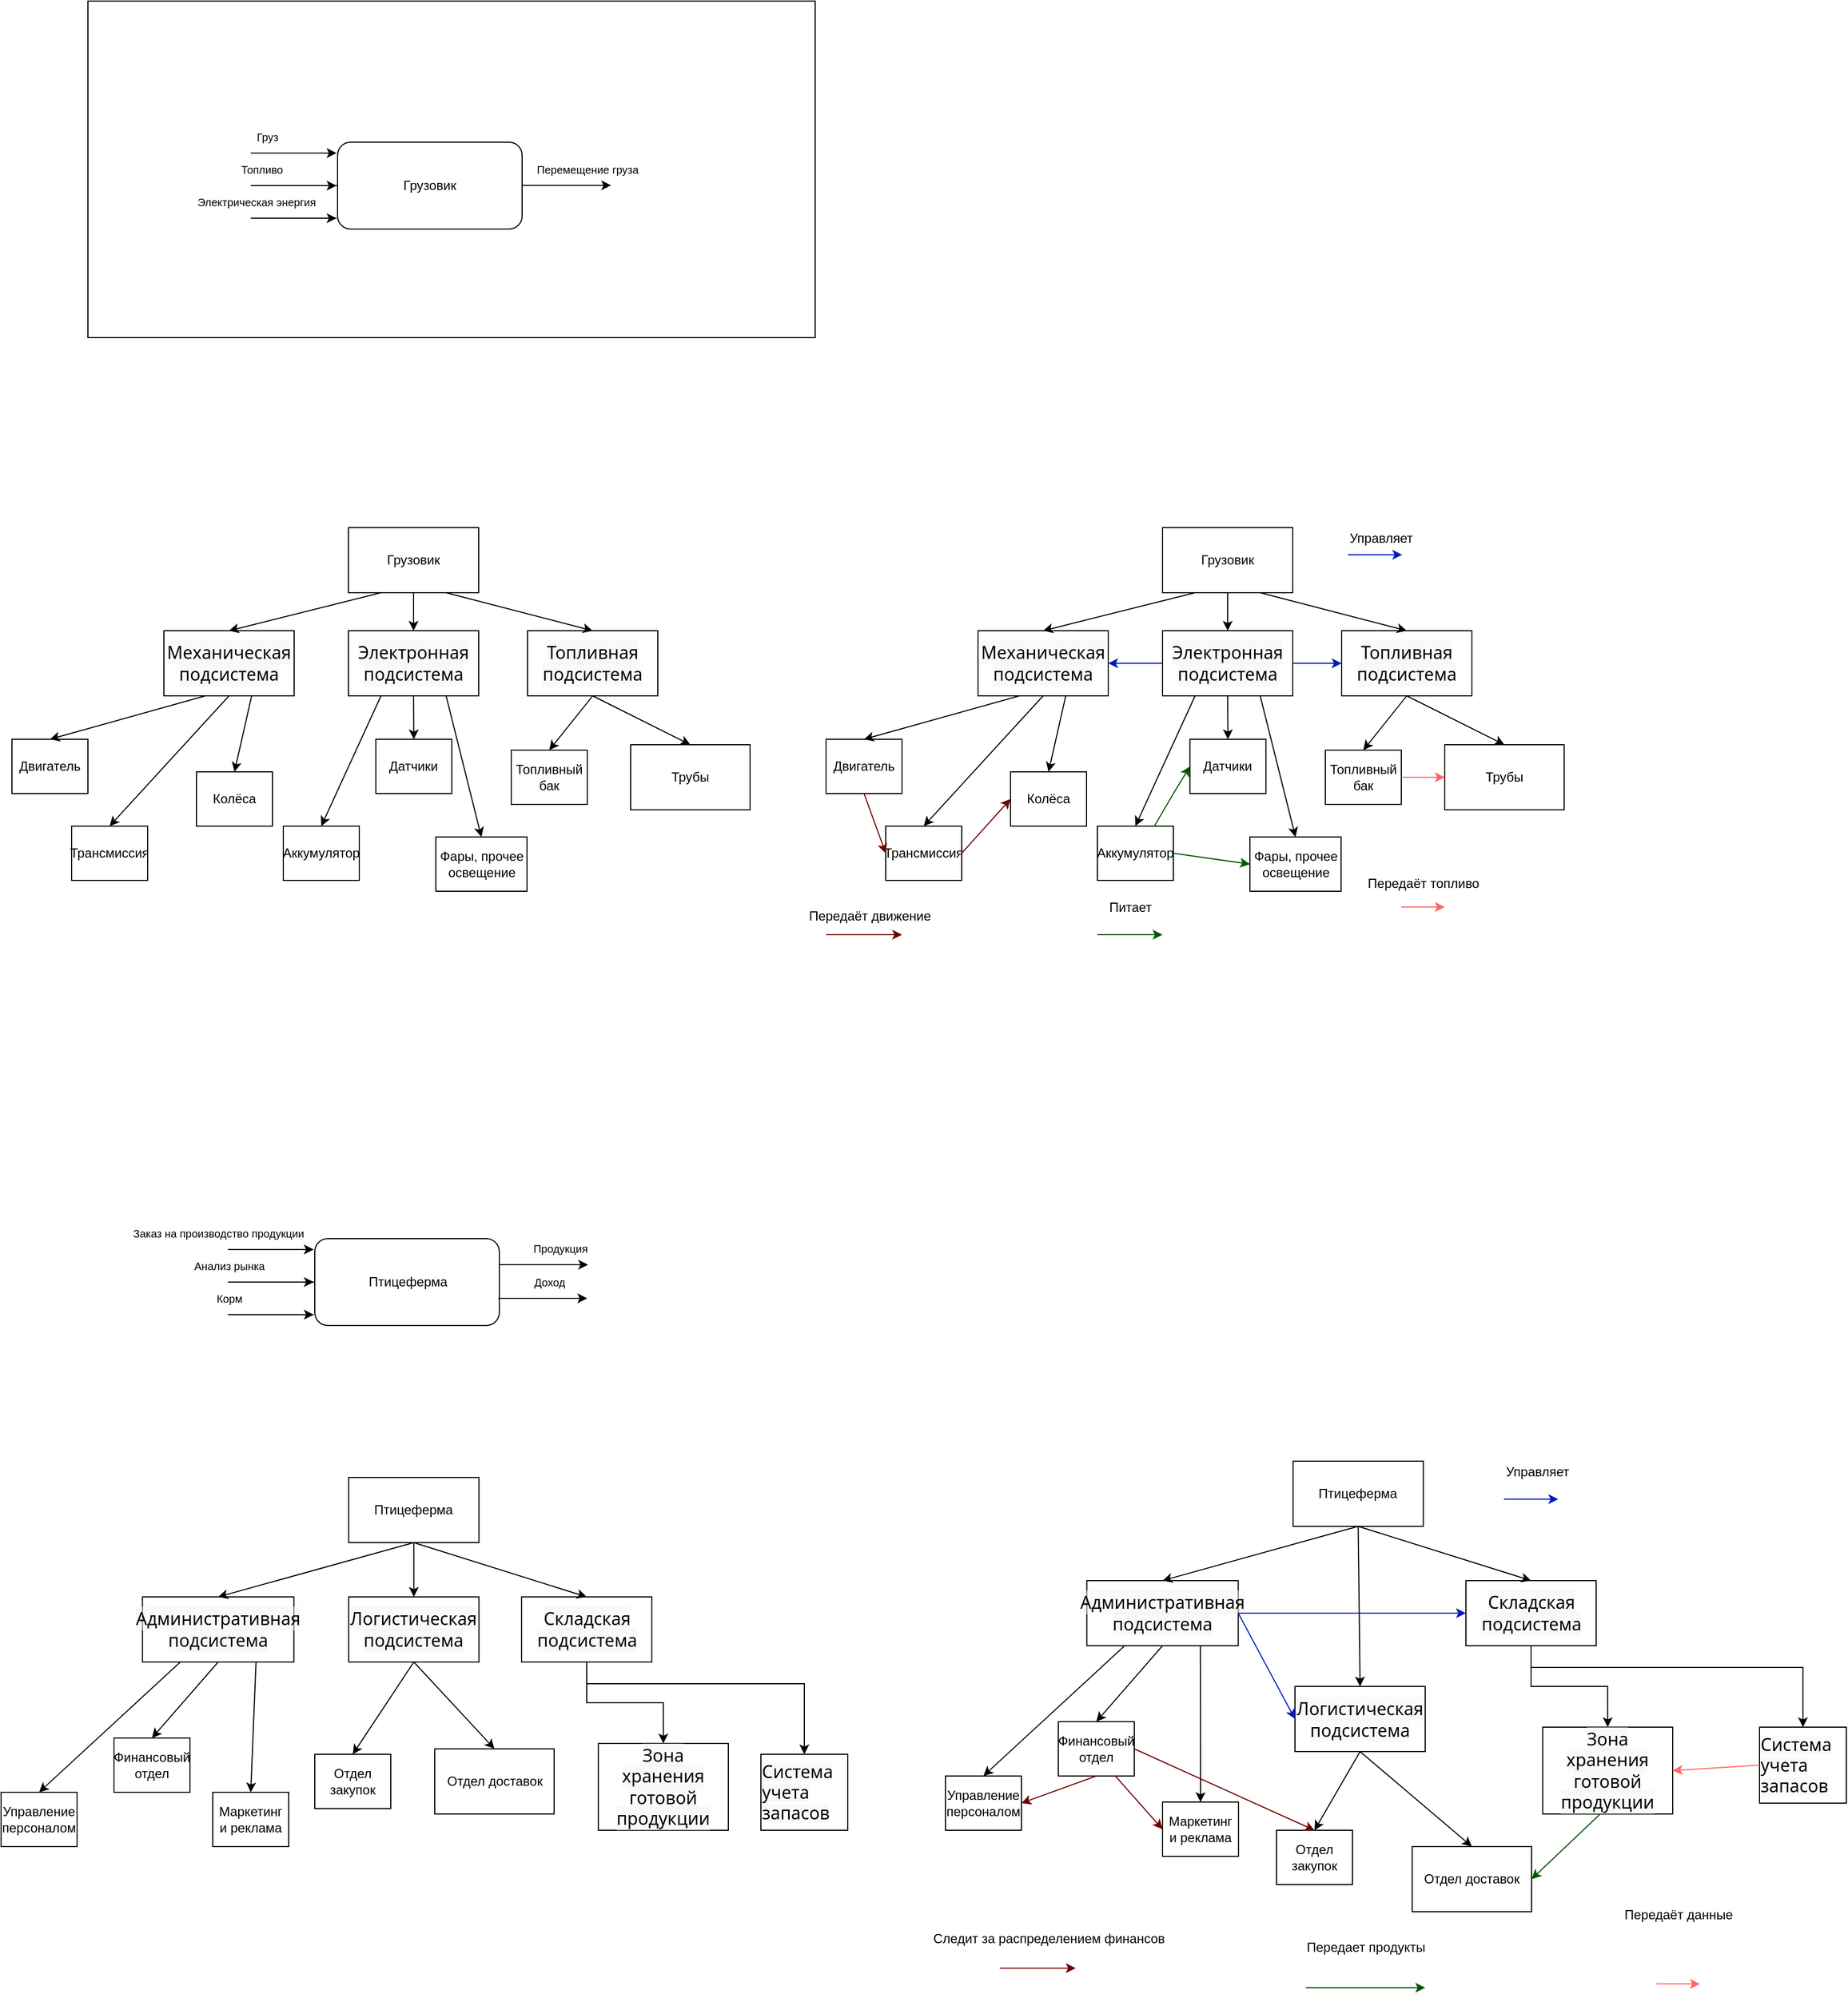 <mxfile version="26.0.16">
  <diagram name="Страница — 1" id="35O15w91c8FVeVX3MVgW">
    <mxGraphModel dx="1008" dy="545" grid="1" gridSize="10" guides="1" tooltips="1" connect="1" arrows="1" fold="1" page="1" pageScale="1" pageWidth="827" pageHeight="1169" math="0" shadow="0">
      <root>
        <mxCell id="0" />
        <mxCell id="1" parent="0" />
        <mxCell id="43qSj-kFOlz3XDHTkx2G-1" value="" style="rounded=0;whiteSpace=wrap;html=1;" parent="1" vertex="1">
          <mxGeometry x="90" y="70" width="670" height="310" as="geometry" />
        </mxCell>
        <mxCell id="43qSj-kFOlz3XDHTkx2G-2" value="" style="rounded=1;whiteSpace=wrap;html=1;" parent="1" vertex="1">
          <mxGeometry x="320" y="200" width="170" height="80" as="geometry" />
        </mxCell>
        <mxCell id="43qSj-kFOlz3XDHTkx2G-3" value="" style="endArrow=classic;html=1;rounded=0;" parent="1" edge="1">
          <mxGeometry width="50" height="50" relative="1" as="geometry">
            <mxPoint x="270" y="210" as="sourcePoint" />
            <mxPoint x="319" y="210" as="targetPoint" />
            <Array as="points">
              <mxPoint x="240" y="210" />
              <mxPoint x="269" y="210" />
            </Array>
          </mxGeometry>
        </mxCell>
        <mxCell id="43qSj-kFOlz3XDHTkx2G-5" value="" style="endArrow=classic;html=1;rounded=0;" parent="1" edge="1">
          <mxGeometry width="50" height="50" relative="1" as="geometry">
            <mxPoint x="320" y="240" as="sourcePoint" />
            <mxPoint x="319" y="240" as="targetPoint" />
            <Array as="points">
              <mxPoint x="240" y="240" />
            </Array>
          </mxGeometry>
        </mxCell>
        <mxCell id="43qSj-kFOlz3XDHTkx2G-6" value="" style="endArrow=classic;html=1;rounded=0;" parent="1" edge="1">
          <mxGeometry width="50" height="50" relative="1" as="geometry">
            <mxPoint x="319" y="270" as="sourcePoint" />
            <mxPoint x="319" y="270" as="targetPoint" />
            <Array as="points">
              <mxPoint x="240" y="270" />
            </Array>
          </mxGeometry>
        </mxCell>
        <mxCell id="43qSj-kFOlz3XDHTkx2G-10" value="" style="endArrow=classic;html=1;rounded=0;" parent="1" edge="1">
          <mxGeometry width="50" height="50" relative="1" as="geometry">
            <mxPoint x="490" y="239.73" as="sourcePoint" />
            <mxPoint x="572" y="239.73" as="targetPoint" />
          </mxGeometry>
        </mxCell>
        <mxCell id="43qSj-kFOlz3XDHTkx2G-13" value="Грузовик" style="text;html=1;align=center;verticalAlign=middle;whiteSpace=wrap;rounded=0;" parent="1" vertex="1">
          <mxGeometry x="375" y="225" width="60" height="30" as="geometry" />
        </mxCell>
        <mxCell id="43qSj-kFOlz3XDHTkx2G-14" value="&lt;font style=&quot;font-size: 10px;&quot;&gt;Груз&lt;/font&gt;" style="text;html=1;align=center;verticalAlign=middle;resizable=0;points=[];autosize=1;strokeColor=none;fillColor=none;" parent="1" vertex="1">
          <mxGeometry x="235" y="180" width="40" height="30" as="geometry" />
        </mxCell>
        <mxCell id="43qSj-kFOlz3XDHTkx2G-16" value="&lt;font size=&quot;1&quot;&gt;Топливо&lt;/font&gt;" style="text;html=1;align=center;verticalAlign=middle;resizable=0;points=[];autosize=1;strokeColor=none;fillColor=none;" parent="1" vertex="1">
          <mxGeometry x="220.25" y="210" width="60" height="30" as="geometry" />
        </mxCell>
        <mxCell id="43qSj-kFOlz3XDHTkx2G-17" value="&lt;font size=&quot;1&quot;&gt;Перемещение груза&lt;/font&gt;" style="text;html=1;align=center;verticalAlign=middle;resizable=0;points=[];autosize=1;strokeColor=none;fillColor=none;" parent="1" vertex="1">
          <mxGeometry x="490" y="210" width="120" height="30" as="geometry" />
        </mxCell>
        <mxCell id="43qSj-kFOlz3XDHTkx2G-18" value="&lt;span style=&quot;font-size: 10px;&quot;&gt;Электрическая энергия&lt;/span&gt;" style="text;html=1;align=center;verticalAlign=middle;resizable=0;points=[];autosize=1;strokeColor=none;fillColor=none;" parent="1" vertex="1">
          <mxGeometry x="180" y="240" width="130" height="30" as="geometry" />
        </mxCell>
        <mxCell id="43qSj-kFOlz3XDHTkx2G-20" value="Грузовик" style="rounded=0;whiteSpace=wrap;html=1;" parent="1" vertex="1">
          <mxGeometry x="330" y="555" width="120" height="60" as="geometry" />
        </mxCell>
        <mxCell id="43qSj-kFOlz3XDHTkx2G-21" value="&lt;span style=&quot;--tw-border-spacing-x: 0; --tw-border-spacing-y: 0; --tw-translate-x: 0; --tw-translate-y: 0; --tw-rotate: 0; --tw-skew-x: 0; --tw-skew-y: 0; --tw-scale-x: 1; --tw-scale-y: 1; --tw-pan-x: ; --tw-pan-y: ; --tw-pinch-zoom: ; --tw-scroll-snap-strictness: proximity; --tw-gradient-from-position: ; --tw-gradient-via-position: ; --tw-gradient-to-position: ; --tw-ordinal: ; --tw-slashed-zero: ; --tw-numeric-figure: ; --tw-numeric-spacing: ; --tw-numeric-fraction: ; --tw-ring-inset: ; --tw-ring-offset-width: 0px; --tw-ring-offset-color: #fff; --tw-ring-color: rgba(59,130,246,.5); --tw-ring-offset-shadow: 0 0 #0000; --tw-ring-shadow: 0 0 #0000; --tw-shadow: 0 0 #0000; --tw-shadow-colored: 0 0 #0000; --tw-blur: ; --tw-brightness: ; --tw-contrast: ; --tw-grayscale: ; --tw-hue-rotate: ; --tw-invert: ; --tw-saturate: ; --tw-sepia: ; --tw-drop-shadow: ; --tw-backdrop-blur: ; --tw-backdrop-brightness: ; --tw-backdrop-contrast: ; --tw-backdrop-grayscale: ; --tw-backdrop-hue-rotate: ; --tw-backdrop-invert: ; --tw-backdrop-opacity: ; --tw-backdrop-saturate: ; --tw-backdrop-sepia: ; --tw-contain-size: ; --tw-contain-layout: ; --tw-contain-paint: ; --tw-contain-style: ; box-sizing: border-box; border-width: 0px; border-style: solid; border-color: hsl(var(--border)); border-image: initial; color: var(--tw-prose-bold); font-family: __Inter_d65c78, __Inter_Fallback_d65c78, ui-sans-serif, system-ui, sans-serif, &amp;quot;Apple Color Emoji&amp;quot;, &amp;quot;Segoe UI Emoji&amp;quot;, &amp;quot;Segoe UI Symbol&amp;quot;, &amp;quot;Noto Color Emoji&amp;quot;; font-size: 16px; text-align: left; background-color: rgba(244, 244, 245, 0.5);&quot;&gt;Механическая подсистема&lt;/span&gt;" style="rounded=0;whiteSpace=wrap;html=1;" parent="1" vertex="1">
          <mxGeometry x="160" y="650" width="120" height="60" as="geometry" />
        </mxCell>
        <mxCell id="43qSj-kFOlz3XDHTkx2G-22" value="&lt;span style=&quot;--tw-border-spacing-x: 0; --tw-border-spacing-y: 0; --tw-translate-x: 0; --tw-translate-y: 0; --tw-rotate: 0; --tw-skew-x: 0; --tw-skew-y: 0; --tw-scale-x: 1; --tw-scale-y: 1; --tw-pan-x: ; --tw-pan-y: ; --tw-pinch-zoom: ; --tw-scroll-snap-strictness: proximity; --tw-gradient-from-position: ; --tw-gradient-via-position: ; --tw-gradient-to-position: ; --tw-ordinal: ; --tw-slashed-zero: ; --tw-numeric-figure: ; --tw-numeric-spacing: ; --tw-numeric-fraction: ; --tw-ring-inset: ; --tw-ring-offset-width: 0px; --tw-ring-offset-color: #fff; --tw-ring-color: rgba(59,130,246,.5); --tw-ring-offset-shadow: 0 0 #0000; --tw-ring-shadow: 0 0 #0000; --tw-shadow: 0 0 #0000; --tw-shadow-colored: 0 0 #0000; --tw-blur: ; --tw-brightness: ; --tw-contrast: ; --tw-grayscale: ; --tw-hue-rotate: ; --tw-invert: ; --tw-saturate: ; --tw-sepia: ; --tw-drop-shadow: ; --tw-backdrop-blur: ; --tw-backdrop-brightness: ; --tw-backdrop-contrast: ; --tw-backdrop-grayscale: ; --tw-backdrop-hue-rotate: ; --tw-backdrop-invert: ; --tw-backdrop-opacity: ; --tw-backdrop-saturate: ; --tw-backdrop-sepia: ; --tw-contain-size: ; --tw-contain-layout: ; --tw-contain-paint: ; --tw-contain-style: ; box-sizing: border-box; border-width: 0px; border-style: solid; border-color: hsl(var(--border)); border-image: initial; color: var(--tw-prose-bold); font-family: __Inter_d65c78, __Inter_Fallback_d65c78, ui-sans-serif, system-ui, sans-serif, &amp;quot;Apple Color Emoji&amp;quot;, &amp;quot;Segoe UI Emoji&amp;quot;, &amp;quot;Segoe UI Symbol&amp;quot;, &amp;quot;Noto Color Emoji&amp;quot;; font-size: 16px; text-align: left; background-color: rgba(244, 244, 245, 0.5);&quot;&gt;Электронная подсистема&lt;/span&gt;" style="rounded=0;whiteSpace=wrap;html=1;" parent="1" vertex="1">
          <mxGeometry x="330" y="650" width="120" height="60" as="geometry" />
        </mxCell>
        <mxCell id="43qSj-kFOlz3XDHTkx2G-23" value="&lt;span style=&quot;--tw-border-spacing-x: 0; --tw-border-spacing-y: 0; --tw-translate-x: 0; --tw-translate-y: 0; --tw-rotate: 0; --tw-skew-x: 0; --tw-skew-y: 0; --tw-scale-x: 1; --tw-scale-y: 1; --tw-pan-x: ; --tw-pan-y: ; --tw-pinch-zoom: ; --tw-scroll-snap-strictness: proximity; --tw-gradient-from-position: ; --tw-gradient-via-position: ; --tw-gradient-to-position: ; --tw-ordinal: ; --tw-slashed-zero: ; --tw-numeric-figure: ; --tw-numeric-spacing: ; --tw-numeric-fraction: ; --tw-ring-inset: ; --tw-ring-offset-width: 0px; --tw-ring-offset-color: light-dark(#fff, #000000); --tw-ring-color: light-dark(rgba(59,130,246,.5), #4c89ec); --tw-ring-offset-shadow: 0 0 #0000; --tw-ring-shadow: 0 0 #0000; --tw-shadow: 0 0 #0000; --tw-shadow-colored: 0 0 #0000; --tw-blur: ; --tw-brightness: ; --tw-contrast: ; --tw-grayscale: ; --tw-hue-rotate: ; --tw-invert: ; --tw-saturate: ; --tw-sepia: ; --tw-drop-shadow: ; --tw-backdrop-blur: ; --tw-backdrop-brightness: ; --tw-backdrop-contrast: ; --tw-backdrop-grayscale: ; --tw-backdrop-hue-rotate: ; --tw-backdrop-invert: ; --tw-backdrop-opacity: ; --tw-backdrop-saturate: ; --tw-backdrop-sepia: ; --tw-contain-size: ; --tw-contain-layout: ; --tw-contain-paint: ; --tw-contain-style: ; box-sizing: border-box; border-width: 0px; border-style: solid; border-color: hsl(var(--border)); border-image: initial; color: var(--tw-prose-bold); font-family: __Inter_d65c78, __Inter_Fallback_d65c78, ui-sans-serif, system-ui, sans-serif, &amp;quot;Apple Color Emoji&amp;quot;, &amp;quot;Segoe UI Emoji&amp;quot;, &amp;quot;Segoe UI Symbol&amp;quot;, &amp;quot;Noto Color Emoji&amp;quot;; font-size: 16px; text-align: left; background-color: rgba(244, 244, 245, 0.5);&quot;&gt;Топливная подсистема&lt;/span&gt;" style="rounded=0;whiteSpace=wrap;html=1;" parent="1" vertex="1">
          <mxGeometry x="495" y="650" width="120" height="60" as="geometry" />
        </mxCell>
        <mxCell id="43qSj-kFOlz3XDHTkx2G-24" value="Двигатель" style="rounded=0;whiteSpace=wrap;html=1;" parent="1" vertex="1">
          <mxGeometry x="20" y="750" width="70" height="50" as="geometry" />
        </mxCell>
        <mxCell id="43qSj-kFOlz3XDHTkx2G-25" value="Трансмиссия" style="rounded=0;whiteSpace=wrap;html=1;" parent="1" vertex="1">
          <mxGeometry x="75" y="830" width="70" height="50" as="geometry" />
        </mxCell>
        <mxCell id="43qSj-kFOlz3XDHTkx2G-26" value="Колёса" style="rounded=0;whiteSpace=wrap;html=1;" parent="1" vertex="1">
          <mxGeometry x="190" y="780" width="70" height="50" as="geometry" />
        </mxCell>
        <mxCell id="43qSj-kFOlz3XDHTkx2G-27" value="Датчики" style="rounded=0;whiteSpace=wrap;html=1;" parent="1" vertex="1">
          <mxGeometry x="355.25" y="750" width="70" height="50" as="geometry" />
        </mxCell>
        <mxCell id="43qSj-kFOlz3XDHTkx2G-28" value="Аккумулятор" style="rounded=0;whiteSpace=wrap;html=1;" parent="1" vertex="1">
          <mxGeometry x="270" y="830" width="70" height="50" as="geometry" />
        </mxCell>
        <mxCell id="43qSj-kFOlz3XDHTkx2G-29" value="Фары, прочее освещение" style="rounded=0;whiteSpace=wrap;html=1;" parent="1" vertex="1">
          <mxGeometry x="410.5" y="840" width="84" height="50" as="geometry" />
        </mxCell>
        <mxCell id="43qSj-kFOlz3XDHTkx2G-30" value="Топливный бак" style="rounded=0;whiteSpace=wrap;html=1;" parent="1" vertex="1">
          <mxGeometry x="480" y="760" width="70" height="50" as="geometry" />
        </mxCell>
        <mxCell id="43qSj-kFOlz3XDHTkx2G-31" value="Трубы" style="rounded=0;whiteSpace=wrap;html=1;" parent="1" vertex="1">
          <mxGeometry x="590" y="755" width="110" height="60" as="geometry" />
        </mxCell>
        <mxCell id="43qSj-kFOlz3XDHTkx2G-32" value="" style="endArrow=classic;html=1;rounded=0;exitX=0.5;exitY=1;exitDx=0;exitDy=0;entryX=0.5;entryY=0;entryDx=0;entryDy=0;" parent="1" source="43qSj-kFOlz3XDHTkx2G-20" target="43qSj-kFOlz3XDHTkx2G-22" edge="1">
          <mxGeometry width="50" height="50" relative="1" as="geometry">
            <mxPoint x="370" y="790" as="sourcePoint" />
            <mxPoint x="420" y="740" as="targetPoint" />
          </mxGeometry>
        </mxCell>
        <mxCell id="43qSj-kFOlz3XDHTkx2G-33" value="" style="endArrow=classic;html=1;rounded=0;entryX=0.5;entryY=0;entryDx=0;entryDy=0;exitX=0.75;exitY=1;exitDx=0;exitDy=0;" parent="1" source="43qSj-kFOlz3XDHTkx2G-20" target="43qSj-kFOlz3XDHTkx2G-23" edge="1">
          <mxGeometry width="50" height="50" relative="1" as="geometry">
            <mxPoint x="420" y="620" as="sourcePoint" />
            <mxPoint x="420" y="740" as="targetPoint" />
          </mxGeometry>
        </mxCell>
        <mxCell id="43qSj-kFOlz3XDHTkx2G-34" value="" style="endArrow=classic;html=1;rounded=0;entryX=0.5;entryY=0;entryDx=0;entryDy=0;exitX=0.25;exitY=1;exitDx=0;exitDy=0;" parent="1" source="43qSj-kFOlz3XDHTkx2G-20" target="43qSj-kFOlz3XDHTkx2G-21" edge="1">
          <mxGeometry width="50" height="50" relative="1" as="geometry">
            <mxPoint x="380" y="800" as="sourcePoint" />
            <mxPoint x="430" y="750" as="targetPoint" />
          </mxGeometry>
        </mxCell>
        <mxCell id="43qSj-kFOlz3XDHTkx2G-35" value="" style="endArrow=classic;html=1;rounded=0;entryX=0.5;entryY=0;entryDx=0;entryDy=0;exitX=0.5;exitY=1;exitDx=0;exitDy=0;" parent="1" source="43qSj-kFOlz3XDHTkx2G-23" target="43qSj-kFOlz3XDHTkx2G-30" edge="1">
          <mxGeometry width="50" height="50" relative="1" as="geometry">
            <mxPoint x="390" y="810" as="sourcePoint" />
            <mxPoint x="440" y="760" as="targetPoint" />
          </mxGeometry>
        </mxCell>
        <mxCell id="43qSj-kFOlz3XDHTkx2G-36" value="" style="endArrow=classic;html=1;rounded=0;entryX=0.5;entryY=0;entryDx=0;entryDy=0;exitX=0.5;exitY=1;exitDx=0;exitDy=0;" parent="1" source="43qSj-kFOlz3XDHTkx2G-23" target="43qSj-kFOlz3XDHTkx2G-31" edge="1">
          <mxGeometry width="50" height="50" relative="1" as="geometry">
            <mxPoint x="400" y="820" as="sourcePoint" />
            <mxPoint x="450" y="770" as="targetPoint" />
          </mxGeometry>
        </mxCell>
        <mxCell id="43qSj-kFOlz3XDHTkx2G-37" value="" style="endArrow=classic;html=1;rounded=0;entryX=0.5;entryY=0;entryDx=0;entryDy=0;exitX=0.75;exitY=1;exitDx=0;exitDy=0;" parent="1" source="43qSj-kFOlz3XDHTkx2G-22" target="43qSj-kFOlz3XDHTkx2G-29" edge="1">
          <mxGeometry width="50" height="50" relative="1" as="geometry">
            <mxPoint x="410" y="830" as="sourcePoint" />
            <mxPoint x="460" y="780" as="targetPoint" />
          </mxGeometry>
        </mxCell>
        <mxCell id="43qSj-kFOlz3XDHTkx2G-38" value="" style="endArrow=classic;html=1;rounded=0;entryX=0.5;entryY=0;entryDx=0;entryDy=0;exitX=0.25;exitY=1;exitDx=0;exitDy=0;" parent="1" source="43qSj-kFOlz3XDHTkx2G-22" target="43qSj-kFOlz3XDHTkx2G-28" edge="1">
          <mxGeometry width="50" height="50" relative="1" as="geometry">
            <mxPoint x="420" y="840" as="sourcePoint" />
            <mxPoint x="470" y="790" as="targetPoint" />
          </mxGeometry>
        </mxCell>
        <mxCell id="43qSj-kFOlz3XDHTkx2G-39" value="" style="endArrow=classic;html=1;rounded=0;entryX=0.5;entryY=0;entryDx=0;entryDy=0;exitX=0.5;exitY=1;exitDx=0;exitDy=0;" parent="1" source="43qSj-kFOlz3XDHTkx2G-22" target="43qSj-kFOlz3XDHTkx2G-27" edge="1">
          <mxGeometry width="50" height="50" relative="1" as="geometry">
            <mxPoint x="430" y="850" as="sourcePoint" />
            <mxPoint x="480" y="800" as="targetPoint" />
          </mxGeometry>
        </mxCell>
        <mxCell id="43qSj-kFOlz3XDHTkx2G-40" value="" style="endArrow=classic;html=1;rounded=0;entryX=0.5;entryY=0;entryDx=0;entryDy=0;exitX=0.5;exitY=1;exitDx=0;exitDy=0;" parent="1" source="43qSj-kFOlz3XDHTkx2G-21" target="43qSj-kFOlz3XDHTkx2G-25" edge="1">
          <mxGeometry width="50" height="50" relative="1" as="geometry">
            <mxPoint x="440" y="860" as="sourcePoint" />
            <mxPoint x="490" y="810" as="targetPoint" />
          </mxGeometry>
        </mxCell>
        <mxCell id="43qSj-kFOlz3XDHTkx2G-41" value="" style="endArrow=classic;html=1;rounded=0;entryX=0.5;entryY=0;entryDx=0;entryDy=0;exitX=0.674;exitY=0.997;exitDx=0;exitDy=0;exitPerimeter=0;" parent="1" source="43qSj-kFOlz3XDHTkx2G-21" target="43qSj-kFOlz3XDHTkx2G-26" edge="1">
          <mxGeometry width="50" height="50" relative="1" as="geometry">
            <mxPoint x="450" y="870" as="sourcePoint" />
            <mxPoint x="500" y="820" as="targetPoint" />
          </mxGeometry>
        </mxCell>
        <mxCell id="43qSj-kFOlz3XDHTkx2G-42" value="" style="endArrow=classic;html=1;rounded=0;entryX=0.5;entryY=0;entryDx=0;entryDy=0;exitX=0.322;exitY=0.998;exitDx=0;exitDy=0;exitPerimeter=0;" parent="1" source="43qSj-kFOlz3XDHTkx2G-21" target="43qSj-kFOlz3XDHTkx2G-24" edge="1">
          <mxGeometry width="50" height="50" relative="1" as="geometry">
            <mxPoint x="460" y="880" as="sourcePoint" />
            <mxPoint x="510" y="830" as="targetPoint" />
          </mxGeometry>
        </mxCell>
        <mxCell id="43qSj-kFOlz3XDHTkx2G-45" value="" style="rounded=1;whiteSpace=wrap;html=1;" parent="1" vertex="1">
          <mxGeometry x="299" y="1210" width="170" height="80" as="geometry" />
        </mxCell>
        <mxCell id="43qSj-kFOlz3XDHTkx2G-46" value="" style="endArrow=classic;html=1;rounded=0;" parent="1" edge="1">
          <mxGeometry width="50" height="50" relative="1" as="geometry">
            <mxPoint x="249" y="1220" as="sourcePoint" />
            <mxPoint x="298" y="1220" as="targetPoint" />
            <Array as="points">
              <mxPoint x="219" y="1220" />
              <mxPoint x="248" y="1220" />
            </Array>
          </mxGeometry>
        </mxCell>
        <mxCell id="43qSj-kFOlz3XDHTkx2G-47" value="" style="endArrow=classic;html=1;rounded=0;" parent="1" edge="1">
          <mxGeometry width="50" height="50" relative="1" as="geometry">
            <mxPoint x="299" y="1250" as="sourcePoint" />
            <mxPoint x="298" y="1250" as="targetPoint" />
            <Array as="points">
              <mxPoint x="219" y="1250" />
            </Array>
          </mxGeometry>
        </mxCell>
        <mxCell id="43qSj-kFOlz3XDHTkx2G-48" value="" style="endArrow=classic;html=1;rounded=0;" parent="1" edge="1">
          <mxGeometry width="50" height="50" relative="1" as="geometry">
            <mxPoint x="298" y="1280" as="sourcePoint" />
            <mxPoint x="298" y="1280" as="targetPoint" />
            <Array as="points">
              <mxPoint x="219" y="1280" />
            </Array>
          </mxGeometry>
        </mxCell>
        <mxCell id="43qSj-kFOlz3XDHTkx2G-49" value="" style="endArrow=classic;html=1;rounded=0;" parent="1" edge="1">
          <mxGeometry width="50" height="50" relative="1" as="geometry">
            <mxPoint x="468.75" y="1234" as="sourcePoint" />
            <mxPoint x="550.75" y="1234" as="targetPoint" />
          </mxGeometry>
        </mxCell>
        <mxCell id="43qSj-kFOlz3XDHTkx2G-50" value="Птицеферма" style="text;html=1;align=center;verticalAlign=middle;whiteSpace=wrap;rounded=0;" parent="1" vertex="1">
          <mxGeometry x="330" y="1235" width="110" height="30" as="geometry" />
        </mxCell>
        <mxCell id="43qSj-kFOlz3XDHTkx2G-51" value="&lt;span style=&quot;font-size: 10px;&quot;&gt;Заказ на производство продукции&lt;/span&gt;" style="text;html=1;align=center;verticalAlign=middle;resizable=0;points=[];autosize=1;strokeColor=none;fillColor=none;" parent="1" vertex="1">
          <mxGeometry x="120" y="1190" width="180" height="30" as="geometry" />
        </mxCell>
        <mxCell id="43qSj-kFOlz3XDHTkx2G-52" value="&lt;font size=&quot;1&quot;&gt;Анализ рынка&lt;/font&gt;" style="text;html=1;align=center;verticalAlign=middle;resizable=0;points=[];autosize=1;strokeColor=none;fillColor=none;" parent="1" vertex="1">
          <mxGeometry x="175" y="1220" width="90" height="30" as="geometry" />
        </mxCell>
        <mxCell id="43qSj-kFOlz3XDHTkx2G-53" value="&lt;font size=&quot;1&quot;&gt;Продукция&lt;/font&gt;" style="text;html=1;align=center;verticalAlign=middle;resizable=0;points=[];autosize=1;strokeColor=none;fillColor=none;" parent="1" vertex="1">
          <mxGeometry x="490.25" y="1204" width="70" height="30" as="geometry" />
        </mxCell>
        <mxCell id="43qSj-kFOlz3XDHTkx2G-54" value="&lt;span style=&quot;font-size: 10px;&quot;&gt;Корм&lt;/span&gt;" style="text;html=1;align=center;verticalAlign=middle;resizable=0;points=[];autosize=1;strokeColor=none;fillColor=none;" parent="1" vertex="1">
          <mxGeometry x="195" y="1250" width="50" height="30" as="geometry" />
        </mxCell>
        <mxCell id="43qSj-kFOlz3XDHTkx2G-79" value="Птицеферма" style="rounded=0;whiteSpace=wrap;html=1;" parent="1" vertex="1">
          <mxGeometry x="330.25" y="1430" width="120" height="60" as="geometry" />
        </mxCell>
        <mxCell id="43qSj-kFOlz3XDHTkx2G-81" value="&lt;span style=&quot;--tw-border-spacing-x: 0; --tw-border-spacing-y: 0; --tw-translate-x: 0; --tw-translate-y: 0; --tw-rotate: 0; --tw-skew-x: 0; --tw-skew-y: 0; --tw-scale-x: 1; --tw-scale-y: 1; --tw-pan-x: ; --tw-pan-y: ; --tw-pinch-zoom: ; --tw-scroll-snap-strictness: proximity; --tw-gradient-from-position: ; --tw-gradient-via-position: ; --tw-gradient-to-position: ; --tw-ordinal: ; --tw-slashed-zero: ; --tw-numeric-figure: ; --tw-numeric-spacing: ; --tw-numeric-fraction: ; --tw-ring-inset: ; --tw-ring-offset-width: 0px; --tw-ring-offset-color: light-dark(#fff, #000000); --tw-ring-color: light-dark(rgba(59,130,246,.5), #4c89ec); --tw-ring-offset-shadow: 0 0 #0000; --tw-ring-shadow: 0 0 #0000; --tw-shadow: 0 0 #0000; --tw-shadow-colored: 0 0 #0000; --tw-blur: ; --tw-brightness: ; --tw-contrast: ; --tw-grayscale: ; --tw-hue-rotate: ; --tw-invert: ; --tw-saturate: ; --tw-sepia: ; --tw-drop-shadow: ; --tw-backdrop-blur: ; --tw-backdrop-brightness: ; --tw-backdrop-contrast: ; --tw-backdrop-grayscale: ; --tw-backdrop-hue-rotate: ; --tw-backdrop-invert: ; --tw-backdrop-opacity: ; --tw-backdrop-saturate: ; --tw-backdrop-sepia: ; --tw-contain-size: ; --tw-contain-layout: ; --tw-contain-paint: ; --tw-contain-style: ; box-sizing: border-box; border-width: 0px; border-style: solid; border-color: hsl(var(--border)); border-image: initial; color: var(--tw-prose-bold); font-family: __Inter_d65c78, __Inter_Fallback_d65c78, ui-sans-serif, system-ui, sans-serif, &amp;quot;Apple Color Emoji&amp;quot;, &amp;quot;Segoe UI Emoji&amp;quot;, &amp;quot;Segoe UI Symbol&amp;quot;, &amp;quot;Noto Color Emoji&amp;quot;; font-size: 16px; text-align: left; background-color: rgba(244, 244, 245, 0.5);&quot;&gt;Административная подсистема&lt;/span&gt;" style="rounded=0;whiteSpace=wrap;html=1;" parent="1" vertex="1">
          <mxGeometry x="140.25" y="1540" width="139.5" height="60" as="geometry" />
        </mxCell>
        <mxCell id="43qSj-kFOlz3XDHTkx2G-82" value="&lt;span style=&quot;--tw-border-spacing-x: 0; --tw-border-spacing-y: 0; --tw-translate-x: 0; --tw-translate-y: 0; --tw-rotate: 0; --tw-skew-x: 0; --tw-skew-y: 0; --tw-scale-x: 1; --tw-scale-y: 1; --tw-pan-x: ; --tw-pan-y: ; --tw-pinch-zoom: ; --tw-scroll-snap-strictness: proximity; --tw-gradient-from-position: ; --tw-gradient-via-position: ; --tw-gradient-to-position: ; --tw-ordinal: ; --tw-slashed-zero: ; --tw-numeric-figure: ; --tw-numeric-spacing: ; --tw-numeric-fraction: ; --tw-ring-inset: ; --tw-ring-offset-width: 0px; --tw-ring-offset-color: light-dark(#fff, #000000); --tw-ring-color: light-dark(rgba(59,130,246,.5), #4c89ec); --tw-ring-offset-shadow: 0 0 #0000; --tw-ring-shadow: 0 0 #0000; --tw-shadow: 0 0 #0000; --tw-shadow-colored: 0 0 #0000; --tw-blur: ; --tw-brightness: ; --tw-contrast: ; --tw-grayscale: ; --tw-hue-rotate: ; --tw-invert: ; --tw-saturate: ; --tw-sepia: ; --tw-drop-shadow: ; --tw-backdrop-blur: ; --tw-backdrop-brightness: ; --tw-backdrop-contrast: ; --tw-backdrop-grayscale: ; --tw-backdrop-hue-rotate: ; --tw-backdrop-invert: ; --tw-backdrop-opacity: ; --tw-backdrop-saturate: ; --tw-backdrop-sepia: ; --tw-contain-size: ; --tw-contain-layout: ; --tw-contain-paint: ; --tw-contain-style: ; box-sizing: border-box; border-width: 0px; border-style: solid; border-color: hsl(var(--border)); border-image: initial; color: var(--tw-prose-bold); font-family: __Inter_d65c78, __Inter_Fallback_d65c78, ui-sans-serif, system-ui, sans-serif, &amp;quot;Apple Color Emoji&amp;quot;, &amp;quot;Segoe UI Emoji&amp;quot;, &amp;quot;Segoe UI Symbol&amp;quot;, &amp;quot;Noto Color Emoji&amp;quot;; font-size: 16px; text-align: left; background-color: rgba(244, 244, 245, 0.5);&quot;&gt;Логистическая подсистема&lt;/span&gt;" style="rounded=0;whiteSpace=wrap;html=1;" parent="1" vertex="1">
          <mxGeometry x="330.25" y="1540" width="120" height="60" as="geometry" />
        </mxCell>
        <mxCell id="43qSj-kFOlz3XDHTkx2G-86" value="Финансовый отдел" style="rounded=0;whiteSpace=wrap;html=1;" parent="1" vertex="1">
          <mxGeometry x="114" y="1670" width="70" height="50" as="geometry" />
        </mxCell>
        <mxCell id="43qSj-kFOlz3XDHTkx2G-87" value="Управление персоналом" style="rounded=0;whiteSpace=wrap;html=1;" parent="1" vertex="1">
          <mxGeometry x="10" y="1720" width="70" height="50" as="geometry" />
        </mxCell>
        <mxCell id="43qSj-kFOlz3XDHTkx2G-88" value="Маркетинг и реклама" style="rounded=0;whiteSpace=wrap;html=1;" parent="1" vertex="1">
          <mxGeometry x="205" y="1720" width="70" height="50" as="geometry" />
        </mxCell>
        <mxCell id="43qSj-kFOlz3XDHTkx2G-89" value="Отдел закупок" style="rounded=0;whiteSpace=wrap;html=1;" parent="1" vertex="1">
          <mxGeometry x="299" y="1685" width="70" height="50" as="geometry" />
        </mxCell>
        <mxCell id="43qSj-kFOlz3XDHTkx2G-90" value="&lt;div&gt;Отдел доставок&lt;/div&gt;" style="rounded=0;whiteSpace=wrap;html=1;" parent="1" vertex="1">
          <mxGeometry x="409.5" y="1680" width="110" height="60" as="geometry" />
        </mxCell>
        <mxCell id="43qSj-kFOlz3XDHTkx2G-91" value="" style="endArrow=classic;html=1;rounded=0;exitX=0.5;exitY=1;exitDx=0;exitDy=0;entryX=0.5;entryY=0;entryDx=0;entryDy=0;" parent="1" source="43qSj-kFOlz3XDHTkx2G-79" target="43qSj-kFOlz3XDHTkx2G-81" edge="1">
          <mxGeometry width="50" height="50" relative="1" as="geometry">
            <mxPoint x="369.5" y="1705" as="sourcePoint" />
            <mxPoint x="419.5" y="1655" as="targetPoint" />
          </mxGeometry>
        </mxCell>
        <mxCell id="43qSj-kFOlz3XDHTkx2G-92" value="" style="endArrow=classic;html=1;rounded=0;entryX=0.5;entryY=0;entryDx=0;entryDy=0;exitX=0.5;exitY=1;exitDx=0;exitDy=0;" parent="1" source="43qSj-kFOlz3XDHTkx2G-79" target="43qSj-kFOlz3XDHTkx2G-82" edge="1">
          <mxGeometry width="50" height="50" relative="1" as="geometry">
            <mxPoint x="419.5" y="1535" as="sourcePoint" />
            <mxPoint x="419.5" y="1655" as="targetPoint" />
          </mxGeometry>
        </mxCell>
        <mxCell id="43qSj-kFOlz3XDHTkx2G-94" value="" style="endArrow=classic;html=1;rounded=0;entryX=0.5;entryY=0;entryDx=0;entryDy=0;exitX=0.5;exitY=1;exitDx=0;exitDy=0;" parent="1" source="43qSj-kFOlz3XDHTkx2G-82" target="43qSj-kFOlz3XDHTkx2G-89" edge="1">
          <mxGeometry width="50" height="50" relative="1" as="geometry">
            <mxPoint x="204.75" y="1761" as="sourcePoint" />
            <mxPoint x="254.75" y="1711" as="targetPoint" />
          </mxGeometry>
        </mxCell>
        <mxCell id="43qSj-kFOlz3XDHTkx2G-95" value="" style="endArrow=classic;html=1;rounded=0;entryX=0.5;entryY=0;entryDx=0;entryDy=0;exitX=0.5;exitY=1;exitDx=0;exitDy=0;" parent="1" source="43qSj-kFOlz3XDHTkx2G-82" target="43qSj-kFOlz3XDHTkx2G-90" edge="1">
          <mxGeometry width="50" height="50" relative="1" as="geometry">
            <mxPoint x="214.75" y="1771" as="sourcePoint" />
            <mxPoint x="264.75" y="1721" as="targetPoint" />
          </mxGeometry>
        </mxCell>
        <mxCell id="43qSj-kFOlz3XDHTkx2G-96" value="" style="endArrow=classic;html=1;rounded=0;entryX=0.5;entryY=0;entryDx=0;entryDy=0;exitX=0.75;exitY=1;exitDx=0;exitDy=0;" parent="1" source="43qSj-kFOlz3XDHTkx2G-81" target="43qSj-kFOlz3XDHTkx2G-88" edge="1">
          <mxGeometry width="50" height="50" relative="1" as="geometry">
            <mxPoint x="169.5" y="1756" as="sourcePoint" />
            <mxPoint x="219.5" y="1706" as="targetPoint" />
          </mxGeometry>
        </mxCell>
        <mxCell id="43qSj-kFOlz3XDHTkx2G-97" value="" style="endArrow=classic;html=1;rounded=0;entryX=0.5;entryY=0;entryDx=0;entryDy=0;exitX=0.25;exitY=1;exitDx=0;exitDy=0;" parent="1" source="43qSj-kFOlz3XDHTkx2G-81" target="43qSj-kFOlz3XDHTkx2G-87" edge="1">
          <mxGeometry width="50" height="50" relative="1" as="geometry">
            <mxPoint x="179.5" y="1766" as="sourcePoint" />
            <mxPoint x="229.5" y="1716" as="targetPoint" />
          </mxGeometry>
        </mxCell>
        <mxCell id="43qSj-kFOlz3XDHTkx2G-98" value="" style="endArrow=classic;html=1;rounded=0;entryX=0.5;entryY=0;entryDx=0;entryDy=0;exitX=0.5;exitY=1;exitDx=0;exitDy=0;" parent="1" source="43qSj-kFOlz3XDHTkx2G-81" target="43qSj-kFOlz3XDHTkx2G-86" edge="1">
          <mxGeometry width="50" height="50" relative="1" as="geometry">
            <mxPoint x="189.5" y="1776" as="sourcePoint" />
            <mxPoint x="239.5" y="1726" as="targetPoint" />
          </mxGeometry>
        </mxCell>
        <mxCell id="C7OkJGBz_WWJaQzHo4HG-4" style="edgeStyle=orthogonalEdgeStyle;rounded=0;orthogonalLoop=1;jettySize=auto;html=1;entryX=0.5;entryY=0;entryDx=0;entryDy=0;" edge="1" parent="1" source="43qSj-kFOlz3XDHTkx2G-110" target="43qSj-kFOlz3XDHTkx2G-112">
          <mxGeometry relative="1" as="geometry" />
        </mxCell>
        <mxCell id="C7OkJGBz_WWJaQzHo4HG-5" style="edgeStyle=orthogonalEdgeStyle;rounded=0;orthogonalLoop=1;jettySize=auto;html=1;" edge="1" parent="1" source="43qSj-kFOlz3XDHTkx2G-110" target="43qSj-kFOlz3XDHTkx2G-113">
          <mxGeometry relative="1" as="geometry">
            <Array as="points">
              <mxPoint x="550" y="1620" />
              <mxPoint x="750" y="1620" />
            </Array>
          </mxGeometry>
        </mxCell>
        <mxCell id="43qSj-kFOlz3XDHTkx2G-110" value="&lt;span style=&quot;--tw-border-spacing-x: 0; --tw-border-spacing-y: 0; --tw-translate-x: 0; --tw-translate-y: 0; --tw-rotate: 0; --tw-skew-x: 0; --tw-skew-y: 0; --tw-scale-x: 1; --tw-scale-y: 1; --tw-pan-x: ; --tw-pan-y: ; --tw-pinch-zoom: ; --tw-scroll-snap-strictness: proximity; --tw-gradient-from-position: ; --tw-gradient-via-position: ; --tw-gradient-to-position: ; --tw-ordinal: ; --tw-slashed-zero: ; --tw-numeric-figure: ; --tw-numeric-spacing: ; --tw-numeric-fraction: ; --tw-ring-inset: ; --tw-ring-offset-width: 0px; --tw-ring-offset-color: light-dark(#fff, #000000); --tw-ring-color: light-dark(rgba(59,130,246,.5), #4c89ec); --tw-ring-offset-shadow: 0 0 #0000; --tw-ring-shadow: 0 0 #0000; --tw-shadow: 0 0 #0000; --tw-shadow-colored: 0 0 #0000; --tw-blur: ; --tw-brightness: ; --tw-contrast: ; --tw-grayscale: ; --tw-hue-rotate: ; --tw-invert: ; --tw-saturate: ; --tw-sepia: ; --tw-drop-shadow: ; --tw-backdrop-blur: ; --tw-backdrop-brightness: ; --tw-backdrop-contrast: ; --tw-backdrop-grayscale: ; --tw-backdrop-hue-rotate: ; --tw-backdrop-invert: ; --tw-backdrop-opacity: ; --tw-backdrop-saturate: ; --tw-backdrop-sepia: ; --tw-contain-size: ; --tw-contain-layout: ; --tw-contain-paint: ; --tw-contain-style: ; box-sizing: border-box; border-width: 0px; border-style: solid; border-color: hsl(var(--border)); border-image: initial; color: var(--tw-prose-bold); font-family: __Inter_d65c78, __Inter_Fallback_d65c78, ui-sans-serif, system-ui, sans-serif, &amp;quot;Apple Color Emoji&amp;quot;, &amp;quot;Segoe UI Emoji&amp;quot;, &amp;quot;Segoe UI Symbol&amp;quot;, &amp;quot;Noto Color Emoji&amp;quot;; font-size: 16px; text-align: left; background-color: rgba(244, 244, 245, 0.5);&quot;&gt;Складская подсистема&lt;/span&gt;" style="rounded=0;whiteSpace=wrap;html=1;" parent="1" vertex="1">
          <mxGeometry x="489.5" y="1540" width="120" height="60" as="geometry" />
        </mxCell>
        <mxCell id="43qSj-kFOlz3XDHTkx2G-112" value="&lt;span style=&quot;--tw-border-spacing-x: 0; --tw-border-spacing-y: 0; --tw-translate-x: 0; --tw-translate-y: 0; --tw-rotate: 0; --tw-skew-x: 0; --tw-skew-y: 0; --tw-scale-x: 1; --tw-scale-y: 1; --tw-pan-x: ; --tw-pan-y: ; --tw-pinch-zoom: ; --tw-scroll-snap-strictness: proximity; --tw-gradient-from-position: ; --tw-gradient-via-position: ; --tw-gradient-to-position: ; --tw-ordinal: ; --tw-slashed-zero: ; --tw-numeric-figure: ; --tw-numeric-spacing: ; --tw-numeric-fraction: ; --tw-ring-inset: ; --tw-ring-offset-width: 0px; --tw-ring-offset-color: light-dark(#fff, #000000); --tw-ring-color: light-dark(rgba(59,130,246,.5), #4c89ec); --tw-ring-offset-shadow: 0 0 #0000; --tw-ring-shadow: 0 0 #0000; --tw-shadow: 0 0 #0000; --tw-shadow-colored: 0 0 #0000; --tw-blur: ; --tw-brightness: ; --tw-contrast: ; --tw-grayscale: ; --tw-hue-rotate: ; --tw-invert: ; --tw-saturate: ; --tw-sepia: ; --tw-drop-shadow: ; --tw-backdrop-blur: ; --tw-backdrop-brightness: ; --tw-backdrop-contrast: ; --tw-backdrop-grayscale: ; --tw-backdrop-hue-rotate: ; --tw-backdrop-invert: ; --tw-backdrop-opacity: ; --tw-backdrop-saturate: ; --tw-backdrop-sepia: ; --tw-contain-size: ; --tw-contain-layout: ; --tw-contain-paint: ; --tw-contain-style: ; box-sizing: border-box; border-width: 0px; border-style: solid; border-color: hsl(var(--border)); border-image: initial; color: var(--tw-prose-bold); font-family: __Inter_d65c78, __Inter_Fallback_d65c78, ui-sans-serif, system-ui, sans-serif, &amp;quot;Apple Color Emoji&amp;quot;, &amp;quot;Segoe UI Emoji&amp;quot;, &amp;quot;Segoe UI Symbol&amp;quot;, &amp;quot;Noto Color Emoji&amp;quot;; font-size: 16px; text-align: left; background-color: rgba(244, 244, 245, 0.5);&quot;&gt;Зона хранения готовой продукции&lt;/span&gt;" style="rounded=0;whiteSpace=wrap;html=1;" parent="1" vertex="1">
          <mxGeometry x="560.25" y="1675" width="119.75" height="80" as="geometry" />
        </mxCell>
        <mxCell id="43qSj-kFOlz3XDHTkx2G-113" value="&lt;div style=&quot;text-align: left;&quot;&gt;&lt;span style=&quot;color: light-dark(rgb(0, 0, 0), rgb(255, 255, 255)); font-size: 16px; background-color: rgba(244, 244, 245, 0.5);&quot;&gt;&lt;font face=&quot;__Inter_d65c78, __Inter_Fallback_d65c78, ui-sans-serif, system-ui, sans-serif, Apple Color Emoji, Segoe UI Emoji, Segoe UI Symbol, Noto Color Emoji&quot;&gt;Система учета запасов&lt;/font&gt;&lt;/span&gt;&lt;/div&gt;" style="rounded=0;whiteSpace=wrap;html=1;" parent="1" vertex="1">
          <mxGeometry x="710" y="1685" width="80" height="70" as="geometry" />
        </mxCell>
        <mxCell id="2JqN4gbz4xMH9JMgia-E-2" value="" style="endArrow=classic;html=1;rounded=0;" parent="1" edge="1">
          <mxGeometry width="50" height="50" relative="1" as="geometry">
            <mxPoint x="468" y="1265" as="sourcePoint" />
            <mxPoint x="550" y="1265" as="targetPoint" />
          </mxGeometry>
        </mxCell>
        <mxCell id="2JqN4gbz4xMH9JMgia-E-3" value="&lt;font size=&quot;1&quot;&gt;Доход&lt;/font&gt;" style="text;html=1;align=center;verticalAlign=middle;resizable=0;points=[];autosize=1;strokeColor=none;fillColor=none;" parent="1" vertex="1">
          <mxGeometry x="489.5" y="1235" width="50" height="30" as="geometry" />
        </mxCell>
        <mxCell id="C7OkJGBz_WWJaQzHo4HG-7" value="" style="endArrow=classic;html=1;rounded=0;exitX=0.5;exitY=1;exitDx=0;exitDy=0;entryX=0.5;entryY=0;entryDx=0;entryDy=0;" edge="1" parent="1" source="43qSj-kFOlz3XDHTkx2G-79" target="43qSj-kFOlz3XDHTkx2G-110">
          <mxGeometry width="50" height="50" relative="1" as="geometry">
            <mxPoint x="470" y="1640" as="sourcePoint" />
            <mxPoint x="520" y="1590" as="targetPoint" />
          </mxGeometry>
        </mxCell>
        <mxCell id="C7OkJGBz_WWJaQzHo4HG-14" value="Грузовик" style="rounded=0;whiteSpace=wrap;html=1;" vertex="1" parent="1">
          <mxGeometry x="1080" y="555" width="120" height="60" as="geometry" />
        </mxCell>
        <mxCell id="C7OkJGBz_WWJaQzHo4HG-15" value="&lt;span style=&quot;--tw-border-spacing-x: 0; --tw-border-spacing-y: 0; --tw-translate-x: 0; --tw-translate-y: 0; --tw-rotate: 0; --tw-skew-x: 0; --tw-skew-y: 0; --tw-scale-x: 1; --tw-scale-y: 1; --tw-pan-x: ; --tw-pan-y: ; --tw-pinch-zoom: ; --tw-scroll-snap-strictness: proximity; --tw-gradient-from-position: ; --tw-gradient-via-position: ; --tw-gradient-to-position: ; --tw-ordinal: ; --tw-slashed-zero: ; --tw-numeric-figure: ; --tw-numeric-spacing: ; --tw-numeric-fraction: ; --tw-ring-inset: ; --tw-ring-offset-width: 0px; --tw-ring-offset-color: #fff; --tw-ring-color: rgba(59,130,246,.5); --tw-ring-offset-shadow: 0 0 #0000; --tw-ring-shadow: 0 0 #0000; --tw-shadow: 0 0 #0000; --tw-shadow-colored: 0 0 #0000; --tw-blur: ; --tw-brightness: ; --tw-contrast: ; --tw-grayscale: ; --tw-hue-rotate: ; --tw-invert: ; --tw-saturate: ; --tw-sepia: ; --tw-drop-shadow: ; --tw-backdrop-blur: ; --tw-backdrop-brightness: ; --tw-backdrop-contrast: ; --tw-backdrop-grayscale: ; --tw-backdrop-hue-rotate: ; --tw-backdrop-invert: ; --tw-backdrop-opacity: ; --tw-backdrop-saturate: ; --tw-backdrop-sepia: ; --tw-contain-size: ; --tw-contain-layout: ; --tw-contain-paint: ; --tw-contain-style: ; box-sizing: border-box; border-width: 0px; border-style: solid; border-color: hsl(var(--border)); border-image: initial; color: var(--tw-prose-bold); font-family: __Inter_d65c78, __Inter_Fallback_d65c78, ui-sans-serif, system-ui, sans-serif, &amp;quot;Apple Color Emoji&amp;quot;, &amp;quot;Segoe UI Emoji&amp;quot;, &amp;quot;Segoe UI Symbol&amp;quot;, &amp;quot;Noto Color Emoji&amp;quot;; font-size: 16px; text-align: left; background-color: rgba(244, 244, 245, 0.5);&quot;&gt;Механическая подсистема&lt;/span&gt;" style="rounded=0;whiteSpace=wrap;html=1;" vertex="1" parent="1">
          <mxGeometry x="910" y="650" width="120" height="60" as="geometry" />
        </mxCell>
        <mxCell id="C7OkJGBz_WWJaQzHo4HG-16" value="&lt;span style=&quot;--tw-border-spacing-x: 0; --tw-border-spacing-y: 0; --tw-translate-x: 0; --tw-translate-y: 0; --tw-rotate: 0; --tw-skew-x: 0; --tw-skew-y: 0; --tw-scale-x: 1; --tw-scale-y: 1; --tw-pan-x: ; --tw-pan-y: ; --tw-pinch-zoom: ; --tw-scroll-snap-strictness: proximity; --tw-gradient-from-position: ; --tw-gradient-via-position: ; --tw-gradient-to-position: ; --tw-ordinal: ; --tw-slashed-zero: ; --tw-numeric-figure: ; --tw-numeric-spacing: ; --tw-numeric-fraction: ; --tw-ring-inset: ; --tw-ring-offset-width: 0px; --tw-ring-offset-color: #fff; --tw-ring-color: rgba(59,130,246,.5); --tw-ring-offset-shadow: 0 0 #0000; --tw-ring-shadow: 0 0 #0000; --tw-shadow: 0 0 #0000; --tw-shadow-colored: 0 0 #0000; --tw-blur: ; --tw-brightness: ; --tw-contrast: ; --tw-grayscale: ; --tw-hue-rotate: ; --tw-invert: ; --tw-saturate: ; --tw-sepia: ; --tw-drop-shadow: ; --tw-backdrop-blur: ; --tw-backdrop-brightness: ; --tw-backdrop-contrast: ; --tw-backdrop-grayscale: ; --tw-backdrop-hue-rotate: ; --tw-backdrop-invert: ; --tw-backdrop-opacity: ; --tw-backdrop-saturate: ; --tw-backdrop-sepia: ; --tw-contain-size: ; --tw-contain-layout: ; --tw-contain-paint: ; --tw-contain-style: ; box-sizing: border-box; border-width: 0px; border-style: solid; border-color: hsl(var(--border)); border-image: initial; color: var(--tw-prose-bold); font-family: __Inter_d65c78, __Inter_Fallback_d65c78, ui-sans-serif, system-ui, sans-serif, &amp;quot;Apple Color Emoji&amp;quot;, &amp;quot;Segoe UI Emoji&amp;quot;, &amp;quot;Segoe UI Symbol&amp;quot;, &amp;quot;Noto Color Emoji&amp;quot;; font-size: 16px; text-align: left; background-color: rgba(244, 244, 245, 0.5);&quot;&gt;Электронная подсистема&lt;/span&gt;" style="rounded=0;whiteSpace=wrap;html=1;" vertex="1" parent="1">
          <mxGeometry x="1080" y="650" width="120" height="60" as="geometry" />
        </mxCell>
        <mxCell id="C7OkJGBz_WWJaQzHo4HG-17" value="&lt;span style=&quot;--tw-border-spacing-x: 0; --tw-border-spacing-y: 0; --tw-translate-x: 0; --tw-translate-y: 0; --tw-rotate: 0; --tw-skew-x: 0; --tw-skew-y: 0; --tw-scale-x: 1; --tw-scale-y: 1; --tw-pan-x: ; --tw-pan-y: ; --tw-pinch-zoom: ; --tw-scroll-snap-strictness: proximity; --tw-gradient-from-position: ; --tw-gradient-via-position: ; --tw-gradient-to-position: ; --tw-ordinal: ; --tw-slashed-zero: ; --tw-numeric-figure: ; --tw-numeric-spacing: ; --tw-numeric-fraction: ; --tw-ring-inset: ; --tw-ring-offset-width: 0px; --tw-ring-offset-color: light-dark(#fff, #000000); --tw-ring-color: light-dark(rgba(59,130,246,.5), #4c89ec); --tw-ring-offset-shadow: 0 0 #0000; --tw-ring-shadow: 0 0 #0000; --tw-shadow: 0 0 #0000; --tw-shadow-colored: 0 0 #0000; --tw-blur: ; --tw-brightness: ; --tw-contrast: ; --tw-grayscale: ; --tw-hue-rotate: ; --tw-invert: ; --tw-saturate: ; --tw-sepia: ; --tw-drop-shadow: ; --tw-backdrop-blur: ; --tw-backdrop-brightness: ; --tw-backdrop-contrast: ; --tw-backdrop-grayscale: ; --tw-backdrop-hue-rotate: ; --tw-backdrop-invert: ; --tw-backdrop-opacity: ; --tw-backdrop-saturate: ; --tw-backdrop-sepia: ; --tw-contain-size: ; --tw-contain-layout: ; --tw-contain-paint: ; --tw-contain-style: ; box-sizing: border-box; border-width: 0px; border-style: solid; border-color: hsl(var(--border)); border-image: initial; color: var(--tw-prose-bold); font-family: __Inter_d65c78, __Inter_Fallback_d65c78, ui-sans-serif, system-ui, sans-serif, &amp;quot;Apple Color Emoji&amp;quot;, &amp;quot;Segoe UI Emoji&amp;quot;, &amp;quot;Segoe UI Symbol&amp;quot;, &amp;quot;Noto Color Emoji&amp;quot;; font-size: 16px; text-align: left; background-color: rgba(244, 244, 245, 0.5);&quot;&gt;Топливная подсистема&lt;/span&gt;" style="rounded=0;whiteSpace=wrap;html=1;" vertex="1" parent="1">
          <mxGeometry x="1245" y="650" width="120" height="60" as="geometry" />
        </mxCell>
        <mxCell id="C7OkJGBz_WWJaQzHo4HG-18" value="Двигатель" style="rounded=0;whiteSpace=wrap;html=1;" vertex="1" parent="1">
          <mxGeometry x="770" y="750" width="70" height="50" as="geometry" />
        </mxCell>
        <mxCell id="C7OkJGBz_WWJaQzHo4HG-19" value="Трансмиссия" style="rounded=0;whiteSpace=wrap;html=1;" vertex="1" parent="1">
          <mxGeometry x="825" y="830" width="70" height="50" as="geometry" />
        </mxCell>
        <mxCell id="C7OkJGBz_WWJaQzHo4HG-20" value="Колёса" style="rounded=0;whiteSpace=wrap;html=1;" vertex="1" parent="1">
          <mxGeometry x="940" y="780" width="70" height="50" as="geometry" />
        </mxCell>
        <mxCell id="C7OkJGBz_WWJaQzHo4HG-21" value="Датчики" style="rounded=0;whiteSpace=wrap;html=1;" vertex="1" parent="1">
          <mxGeometry x="1105.25" y="750" width="70" height="50" as="geometry" />
        </mxCell>
        <mxCell id="C7OkJGBz_WWJaQzHo4HG-22" value="Аккумулятор" style="rounded=0;whiteSpace=wrap;html=1;" vertex="1" parent="1">
          <mxGeometry x="1020" y="830" width="70" height="50" as="geometry" />
        </mxCell>
        <mxCell id="C7OkJGBz_WWJaQzHo4HG-23" value="Фары, прочее освещение" style="rounded=0;whiteSpace=wrap;html=1;" vertex="1" parent="1">
          <mxGeometry x="1160.5" y="840" width="84" height="50" as="geometry" />
        </mxCell>
        <mxCell id="C7OkJGBz_WWJaQzHo4HG-24" value="Топливный бак" style="rounded=0;whiteSpace=wrap;html=1;" vertex="1" parent="1">
          <mxGeometry x="1230" y="760" width="70" height="50" as="geometry" />
        </mxCell>
        <mxCell id="C7OkJGBz_WWJaQzHo4HG-25" value="Трубы" style="rounded=0;whiteSpace=wrap;html=1;" vertex="1" parent="1">
          <mxGeometry x="1340" y="755" width="110" height="60" as="geometry" />
        </mxCell>
        <mxCell id="C7OkJGBz_WWJaQzHo4HG-26" value="" style="endArrow=classic;html=1;rounded=0;exitX=0.5;exitY=1;exitDx=0;exitDy=0;entryX=0.5;entryY=0;entryDx=0;entryDy=0;" edge="1" parent="1" source="C7OkJGBz_WWJaQzHo4HG-14" target="C7OkJGBz_WWJaQzHo4HG-16">
          <mxGeometry width="50" height="50" relative="1" as="geometry">
            <mxPoint x="1120" y="790" as="sourcePoint" />
            <mxPoint x="1170" y="740" as="targetPoint" />
          </mxGeometry>
        </mxCell>
        <mxCell id="C7OkJGBz_WWJaQzHo4HG-27" value="" style="endArrow=classic;html=1;rounded=0;entryX=0.5;entryY=0;entryDx=0;entryDy=0;exitX=0.75;exitY=1;exitDx=0;exitDy=0;" edge="1" parent="1" source="C7OkJGBz_WWJaQzHo4HG-14" target="C7OkJGBz_WWJaQzHo4HG-17">
          <mxGeometry width="50" height="50" relative="1" as="geometry">
            <mxPoint x="1170" y="620" as="sourcePoint" />
            <mxPoint x="1170" y="740" as="targetPoint" />
          </mxGeometry>
        </mxCell>
        <mxCell id="C7OkJGBz_WWJaQzHo4HG-28" value="" style="endArrow=classic;html=1;rounded=0;entryX=0.5;entryY=0;entryDx=0;entryDy=0;exitX=0.25;exitY=1;exitDx=0;exitDy=0;" edge="1" parent="1" source="C7OkJGBz_WWJaQzHo4HG-14" target="C7OkJGBz_WWJaQzHo4HG-15">
          <mxGeometry width="50" height="50" relative="1" as="geometry">
            <mxPoint x="1130" y="800" as="sourcePoint" />
            <mxPoint x="1180" y="750" as="targetPoint" />
          </mxGeometry>
        </mxCell>
        <mxCell id="C7OkJGBz_WWJaQzHo4HG-29" value="" style="endArrow=classic;html=1;rounded=0;entryX=0.5;entryY=0;entryDx=0;entryDy=0;exitX=0.5;exitY=1;exitDx=0;exitDy=0;" edge="1" parent="1" source="C7OkJGBz_WWJaQzHo4HG-17" target="C7OkJGBz_WWJaQzHo4HG-24">
          <mxGeometry width="50" height="50" relative="1" as="geometry">
            <mxPoint x="1140" y="810" as="sourcePoint" />
            <mxPoint x="1190" y="760" as="targetPoint" />
          </mxGeometry>
        </mxCell>
        <mxCell id="C7OkJGBz_WWJaQzHo4HG-30" value="" style="endArrow=classic;html=1;rounded=0;entryX=0.5;entryY=0;entryDx=0;entryDy=0;exitX=0.5;exitY=1;exitDx=0;exitDy=0;" edge="1" parent="1" source="C7OkJGBz_WWJaQzHo4HG-17" target="C7OkJGBz_WWJaQzHo4HG-25">
          <mxGeometry width="50" height="50" relative="1" as="geometry">
            <mxPoint x="1150" y="820" as="sourcePoint" />
            <mxPoint x="1200" y="770" as="targetPoint" />
          </mxGeometry>
        </mxCell>
        <mxCell id="C7OkJGBz_WWJaQzHo4HG-31" value="" style="endArrow=classic;html=1;rounded=0;entryX=0.5;entryY=0;entryDx=0;entryDy=0;exitX=0.75;exitY=1;exitDx=0;exitDy=0;" edge="1" parent="1" source="C7OkJGBz_WWJaQzHo4HG-16" target="C7OkJGBz_WWJaQzHo4HG-23">
          <mxGeometry width="50" height="50" relative="1" as="geometry">
            <mxPoint x="1160" y="830" as="sourcePoint" />
            <mxPoint x="1210" y="780" as="targetPoint" />
          </mxGeometry>
        </mxCell>
        <mxCell id="C7OkJGBz_WWJaQzHo4HG-32" value="" style="endArrow=classic;html=1;rounded=0;entryX=0.5;entryY=0;entryDx=0;entryDy=0;exitX=0.25;exitY=1;exitDx=0;exitDy=0;" edge="1" parent="1" source="C7OkJGBz_WWJaQzHo4HG-16" target="C7OkJGBz_WWJaQzHo4HG-22">
          <mxGeometry width="50" height="50" relative="1" as="geometry">
            <mxPoint x="1170" y="840" as="sourcePoint" />
            <mxPoint x="1220" y="790" as="targetPoint" />
          </mxGeometry>
        </mxCell>
        <mxCell id="C7OkJGBz_WWJaQzHo4HG-33" value="" style="endArrow=classic;html=1;rounded=0;entryX=0.5;entryY=0;entryDx=0;entryDy=0;exitX=0.5;exitY=1;exitDx=0;exitDy=0;" edge="1" parent="1" source="C7OkJGBz_WWJaQzHo4HG-16" target="C7OkJGBz_WWJaQzHo4HG-21">
          <mxGeometry width="50" height="50" relative="1" as="geometry">
            <mxPoint x="1180" y="850" as="sourcePoint" />
            <mxPoint x="1230" y="800" as="targetPoint" />
          </mxGeometry>
        </mxCell>
        <mxCell id="C7OkJGBz_WWJaQzHo4HG-34" value="" style="endArrow=classic;html=1;rounded=0;entryX=0.5;entryY=0;entryDx=0;entryDy=0;exitX=0.5;exitY=1;exitDx=0;exitDy=0;" edge="1" parent="1" source="C7OkJGBz_WWJaQzHo4HG-15" target="C7OkJGBz_WWJaQzHo4HG-19">
          <mxGeometry width="50" height="50" relative="1" as="geometry">
            <mxPoint x="1190" y="860" as="sourcePoint" />
            <mxPoint x="1240" y="810" as="targetPoint" />
          </mxGeometry>
        </mxCell>
        <mxCell id="C7OkJGBz_WWJaQzHo4HG-35" value="" style="endArrow=classic;html=1;rounded=0;entryX=0.5;entryY=0;entryDx=0;entryDy=0;exitX=0.674;exitY=0.997;exitDx=0;exitDy=0;exitPerimeter=0;" edge="1" parent="1" source="C7OkJGBz_WWJaQzHo4HG-15" target="C7OkJGBz_WWJaQzHo4HG-20">
          <mxGeometry width="50" height="50" relative="1" as="geometry">
            <mxPoint x="1200" y="870" as="sourcePoint" />
            <mxPoint x="1250" y="820" as="targetPoint" />
          </mxGeometry>
        </mxCell>
        <mxCell id="C7OkJGBz_WWJaQzHo4HG-36" value="" style="endArrow=classic;html=1;rounded=0;entryX=0.5;entryY=0;entryDx=0;entryDy=0;exitX=0.322;exitY=0.998;exitDx=0;exitDy=0;exitPerimeter=0;" edge="1" parent="1" source="C7OkJGBz_WWJaQzHo4HG-15" target="C7OkJGBz_WWJaQzHo4HG-18">
          <mxGeometry width="50" height="50" relative="1" as="geometry">
            <mxPoint x="1210" y="880" as="sourcePoint" />
            <mxPoint x="1260" y="830" as="targetPoint" />
          </mxGeometry>
        </mxCell>
        <mxCell id="C7OkJGBz_WWJaQzHo4HG-37" value="" style="endArrow=classic;html=1;rounded=0;exitX=0;exitY=0.5;exitDx=0;exitDy=0;entryX=1;entryY=0.5;entryDx=0;entryDy=0;fillColor=#0050ef;strokeColor=#001DBC;" edge="1" parent="1" source="C7OkJGBz_WWJaQzHo4HG-16" target="C7OkJGBz_WWJaQzHo4HG-15">
          <mxGeometry width="50" height="50" relative="1" as="geometry">
            <mxPoint x="850" y="610" as="sourcePoint" />
            <mxPoint x="900" y="560" as="targetPoint" />
          </mxGeometry>
        </mxCell>
        <mxCell id="C7OkJGBz_WWJaQzHo4HG-38" value="" style="endArrow=classic;html=1;rounded=0;exitX=1;exitY=0.5;exitDx=0;exitDy=0;entryX=0;entryY=0.5;entryDx=0;entryDy=0;fillColor=#0050ef;strokeColor=#001DBC;" edge="1" parent="1" source="C7OkJGBz_WWJaQzHo4HG-16" target="C7OkJGBz_WWJaQzHo4HG-17">
          <mxGeometry width="50" height="50" relative="1" as="geometry">
            <mxPoint x="1380" y="620" as="sourcePoint" />
            <mxPoint x="1430" y="570" as="targetPoint" />
          </mxGeometry>
        </mxCell>
        <mxCell id="C7OkJGBz_WWJaQzHo4HG-39" value="" style="endArrow=classic;html=1;rounded=0;fillColor=#0050ef;strokeColor=#001DBC;" edge="1" parent="1">
          <mxGeometry width="50" height="50" relative="1" as="geometry">
            <mxPoint x="1250.75" y="580" as="sourcePoint" />
            <mxPoint x="1300.75" y="580" as="targetPoint" />
          </mxGeometry>
        </mxCell>
        <mxCell id="C7OkJGBz_WWJaQzHo4HG-40" value="Управляет" style="text;html=1;align=center;verticalAlign=middle;resizable=0;points=[];autosize=1;strokeColor=none;fillColor=none;" vertex="1" parent="1">
          <mxGeometry x="1241" y="550" width="80" height="30" as="geometry" />
        </mxCell>
        <mxCell id="C7OkJGBz_WWJaQzHo4HG-41" value="" style="endArrow=classic;html=1;rounded=0;exitX=0.5;exitY=1;exitDx=0;exitDy=0;entryX=0;entryY=0.5;entryDx=0;entryDy=0;fillColor=#a20025;strokeColor=#6F0000;" edge="1" parent="1" source="C7OkJGBz_WWJaQzHo4HG-18" target="C7OkJGBz_WWJaQzHo4HG-19">
          <mxGeometry width="50" height="50" relative="1" as="geometry">
            <mxPoint x="740" y="900" as="sourcePoint" />
            <mxPoint x="790" y="850" as="targetPoint" />
          </mxGeometry>
        </mxCell>
        <mxCell id="C7OkJGBz_WWJaQzHo4HG-42" value="" style="endArrow=classic;html=1;rounded=0;exitX=1;exitY=0.5;exitDx=0;exitDy=0;entryX=0;entryY=0.5;entryDx=0;entryDy=0;fillColor=#a20025;strokeColor=#6F0000;" edge="1" parent="1" source="C7OkJGBz_WWJaQzHo4HG-19" target="C7OkJGBz_WWJaQzHo4HG-20">
          <mxGeometry width="50" height="50" relative="1" as="geometry">
            <mxPoint x="870" y="790" as="sourcePoint" />
            <mxPoint x="920" y="740" as="targetPoint" />
          </mxGeometry>
        </mxCell>
        <mxCell id="C7OkJGBz_WWJaQzHo4HG-43" value="" style="endArrow=classic;html=1;rounded=0;fillColor=#a20025;strokeColor=#6F0000;" edge="1" parent="1">
          <mxGeometry width="50" height="50" relative="1" as="geometry">
            <mxPoint x="770" y="930" as="sourcePoint" />
            <mxPoint x="840" y="930" as="targetPoint" />
          </mxGeometry>
        </mxCell>
        <mxCell id="C7OkJGBz_WWJaQzHo4HG-44" value="Передаёт движение" style="text;html=1;align=center;verticalAlign=middle;resizable=0;points=[];autosize=1;strokeColor=none;fillColor=none;" vertex="1" parent="1">
          <mxGeometry x="740" y="898" width="140" height="30" as="geometry" />
        </mxCell>
        <mxCell id="C7OkJGBz_WWJaQzHo4HG-45" value="" style="endArrow=classic;html=1;rounded=0;entryX=0;entryY=0.5;entryDx=0;entryDy=0;exitX=0.75;exitY=0;exitDx=0;exitDy=0;fillColor=#008a00;strokeColor=#005700;curved=0;" edge="1" parent="1" source="C7OkJGBz_WWJaQzHo4HG-22" target="C7OkJGBz_WWJaQzHo4HG-21">
          <mxGeometry width="50" height="50" relative="1" as="geometry">
            <mxPoint x="1070" y="950" as="sourcePoint" />
            <mxPoint x="1120" y="900" as="targetPoint" />
            <Array as="points">
              <mxPoint x="1090" y="800" />
            </Array>
          </mxGeometry>
        </mxCell>
        <mxCell id="C7OkJGBz_WWJaQzHo4HG-46" value="" style="endArrow=classic;html=1;rounded=0;entryX=0;entryY=0.5;entryDx=0;entryDy=0;exitX=1;exitY=0.5;exitDx=0;exitDy=0;fillColor=#008a00;strokeColor=#005700;" edge="1" parent="1" source="C7OkJGBz_WWJaQzHo4HG-22" target="C7OkJGBz_WWJaQzHo4HG-23">
          <mxGeometry width="50" height="50" relative="1" as="geometry">
            <mxPoint x="1090" y="940" as="sourcePoint" />
            <mxPoint x="1140" y="890" as="targetPoint" />
          </mxGeometry>
        </mxCell>
        <mxCell id="C7OkJGBz_WWJaQzHo4HG-47" value="" style="endArrow=classic;html=1;rounded=0;fillColor=#008a00;strokeColor=#005700;" edge="1" parent="1">
          <mxGeometry width="50" height="50" relative="1" as="geometry">
            <mxPoint x="1020" y="930" as="sourcePoint" />
            <mxPoint x="1080" y="930" as="targetPoint" />
          </mxGeometry>
        </mxCell>
        <mxCell id="C7OkJGBz_WWJaQzHo4HG-48" value="Питает" style="text;html=1;align=center;verticalAlign=middle;resizable=0;points=[];autosize=1;strokeColor=none;fillColor=none;" vertex="1" parent="1">
          <mxGeometry x="1020" y="890" width="60" height="30" as="geometry" />
        </mxCell>
        <mxCell id="C7OkJGBz_WWJaQzHo4HG-49" value="" style="endArrow=classic;html=1;rounded=0;entryX=0;entryY=0.5;entryDx=0;entryDy=0;exitX=1;exitY=0.5;exitDx=0;exitDy=0;strokeColor=#FF6666;fillColor=#e51400;" edge="1" parent="1" source="C7OkJGBz_WWJaQzHo4HG-24" target="C7OkJGBz_WWJaQzHo4HG-25">
          <mxGeometry width="50" height="50" relative="1" as="geometry">
            <mxPoint x="1330" y="900" as="sourcePoint" />
            <mxPoint x="1380" y="850" as="targetPoint" />
          </mxGeometry>
        </mxCell>
        <mxCell id="C7OkJGBz_WWJaQzHo4HG-50" value="" style="endArrow=classic;html=1;rounded=0;entryX=0;entryY=0.5;entryDx=0;entryDy=0;exitX=1;exitY=0.5;exitDx=0;exitDy=0;strokeColor=#FF6666;fillColor=#e51400;" edge="1" parent="1">
          <mxGeometry width="50" height="50" relative="1" as="geometry">
            <mxPoint x="1300" y="904.5" as="sourcePoint" />
            <mxPoint x="1340" y="904.5" as="targetPoint" />
          </mxGeometry>
        </mxCell>
        <mxCell id="C7OkJGBz_WWJaQzHo4HG-51" value="Передаёт топливо" style="text;html=1;align=center;verticalAlign=middle;resizable=0;points=[];autosize=1;strokeColor=none;fillColor=none;" vertex="1" parent="1">
          <mxGeometry x="1255" y="868" width="130" height="30" as="geometry" />
        </mxCell>
        <mxCell id="C7OkJGBz_WWJaQzHo4HG-53" value="Птицеферма" style="rounded=0;whiteSpace=wrap;html=1;" vertex="1" parent="1">
          <mxGeometry x="1200.25" y="1415" width="120" height="60" as="geometry" />
        </mxCell>
        <mxCell id="C7OkJGBz_WWJaQzHo4HG-54" value="&lt;span style=&quot;--tw-border-spacing-x: 0; --tw-border-spacing-y: 0; --tw-translate-x: 0; --tw-translate-y: 0; --tw-rotate: 0; --tw-skew-x: 0; --tw-skew-y: 0; --tw-scale-x: 1; --tw-scale-y: 1; --tw-pan-x: ; --tw-pan-y: ; --tw-pinch-zoom: ; --tw-scroll-snap-strictness: proximity; --tw-gradient-from-position: ; --tw-gradient-via-position: ; --tw-gradient-to-position: ; --tw-ordinal: ; --tw-slashed-zero: ; --tw-numeric-figure: ; --tw-numeric-spacing: ; --tw-numeric-fraction: ; --tw-ring-inset: ; --tw-ring-offset-width: 0px; --tw-ring-offset-color: light-dark(#fff, #000000); --tw-ring-color: light-dark(rgba(59,130,246,.5), #4c89ec); --tw-ring-offset-shadow: 0 0 #0000; --tw-ring-shadow: 0 0 #0000; --tw-shadow: 0 0 #0000; --tw-shadow-colored: 0 0 #0000; --tw-blur: ; --tw-brightness: ; --tw-contrast: ; --tw-grayscale: ; --tw-hue-rotate: ; --tw-invert: ; --tw-saturate: ; --tw-sepia: ; --tw-drop-shadow: ; --tw-backdrop-blur: ; --tw-backdrop-brightness: ; --tw-backdrop-contrast: ; --tw-backdrop-grayscale: ; --tw-backdrop-hue-rotate: ; --tw-backdrop-invert: ; --tw-backdrop-opacity: ; --tw-backdrop-saturate: ; --tw-backdrop-sepia: ; --tw-contain-size: ; --tw-contain-layout: ; --tw-contain-paint: ; --tw-contain-style: ; box-sizing: border-box; border-width: 0px; border-style: solid; border-color: hsl(var(--border)); border-image: initial; color: var(--tw-prose-bold); font-family: __Inter_d65c78, __Inter_Fallback_d65c78, ui-sans-serif, system-ui, sans-serif, &amp;quot;Apple Color Emoji&amp;quot;, &amp;quot;Segoe UI Emoji&amp;quot;, &amp;quot;Segoe UI Symbol&amp;quot;, &amp;quot;Noto Color Emoji&amp;quot;; font-size: 16px; text-align: left; background-color: rgba(244, 244, 245, 0.5);&quot;&gt;Административная подсистема&lt;/span&gt;" style="rounded=0;whiteSpace=wrap;html=1;" vertex="1" parent="1">
          <mxGeometry x="1010.25" y="1525" width="139.5" height="60" as="geometry" />
        </mxCell>
        <mxCell id="C7OkJGBz_WWJaQzHo4HG-55" value="&lt;span style=&quot;--tw-border-spacing-x: 0; --tw-border-spacing-y: 0; --tw-translate-x: 0; --tw-translate-y: 0; --tw-rotate: 0; --tw-skew-x: 0; --tw-skew-y: 0; --tw-scale-x: 1; --tw-scale-y: 1; --tw-pan-x: ; --tw-pan-y: ; --tw-pinch-zoom: ; --tw-scroll-snap-strictness: proximity; --tw-gradient-from-position: ; --tw-gradient-via-position: ; --tw-gradient-to-position: ; --tw-ordinal: ; --tw-slashed-zero: ; --tw-numeric-figure: ; --tw-numeric-spacing: ; --tw-numeric-fraction: ; --tw-ring-inset: ; --tw-ring-offset-width: 0px; --tw-ring-offset-color: light-dark(#fff, #000000); --tw-ring-color: light-dark(rgba(59,130,246,.5), #4c89ec); --tw-ring-offset-shadow: 0 0 #0000; --tw-ring-shadow: 0 0 #0000; --tw-shadow: 0 0 #0000; --tw-shadow-colored: 0 0 #0000; --tw-blur: ; --tw-brightness: ; --tw-contrast: ; --tw-grayscale: ; --tw-hue-rotate: ; --tw-invert: ; --tw-saturate: ; --tw-sepia: ; --tw-drop-shadow: ; --tw-backdrop-blur: ; --tw-backdrop-brightness: ; --tw-backdrop-contrast: ; --tw-backdrop-grayscale: ; --tw-backdrop-hue-rotate: ; --tw-backdrop-invert: ; --tw-backdrop-opacity: ; --tw-backdrop-saturate: ; --tw-backdrop-sepia: ; --tw-contain-size: ; --tw-contain-layout: ; --tw-contain-paint: ; --tw-contain-style: ; box-sizing: border-box; border-width: 0px; border-style: solid; border-color: hsl(var(--border)); border-image: initial; color: var(--tw-prose-bold); font-family: __Inter_d65c78, __Inter_Fallback_d65c78, ui-sans-serif, system-ui, sans-serif, &amp;quot;Apple Color Emoji&amp;quot;, &amp;quot;Segoe UI Emoji&amp;quot;, &amp;quot;Segoe UI Symbol&amp;quot;, &amp;quot;Noto Color Emoji&amp;quot;; font-size: 16px; text-align: left; background-color: rgba(244, 244, 245, 0.5);&quot;&gt;Логистическая подсистема&lt;/span&gt;" style="rounded=0;whiteSpace=wrap;html=1;" vertex="1" parent="1">
          <mxGeometry x="1202" y="1622.5" width="120" height="60" as="geometry" />
        </mxCell>
        <mxCell id="C7OkJGBz_WWJaQzHo4HG-56" value="Финансовый отдел" style="rounded=0;whiteSpace=wrap;html=1;" vertex="1" parent="1">
          <mxGeometry x="984" y="1655" width="70" height="50" as="geometry" />
        </mxCell>
        <mxCell id="C7OkJGBz_WWJaQzHo4HG-57" value="Управление персоналом" style="rounded=0;whiteSpace=wrap;html=1;" vertex="1" parent="1">
          <mxGeometry x="880" y="1705" width="70" height="50" as="geometry" />
        </mxCell>
        <mxCell id="C7OkJGBz_WWJaQzHo4HG-58" value="Маркетинг и реклама" style="rounded=0;whiteSpace=wrap;html=1;" vertex="1" parent="1">
          <mxGeometry x="1080" y="1729" width="70" height="50" as="geometry" />
        </mxCell>
        <mxCell id="C7OkJGBz_WWJaQzHo4HG-59" value="Отдел закупок" style="rounded=0;whiteSpace=wrap;html=1;" vertex="1" parent="1">
          <mxGeometry x="1185" y="1755" width="70" height="50" as="geometry" />
        </mxCell>
        <mxCell id="C7OkJGBz_WWJaQzHo4HG-60" value="&lt;div&gt;Отдел доставок&lt;/div&gt;" style="rounded=0;whiteSpace=wrap;html=1;" vertex="1" parent="1">
          <mxGeometry x="1310" y="1770" width="110" height="60" as="geometry" />
        </mxCell>
        <mxCell id="C7OkJGBz_WWJaQzHo4HG-61" value="" style="endArrow=classic;html=1;rounded=0;exitX=0.5;exitY=1;exitDx=0;exitDy=0;entryX=0.5;entryY=0;entryDx=0;entryDy=0;" edge="1" parent="1" source="C7OkJGBz_WWJaQzHo4HG-53" target="C7OkJGBz_WWJaQzHo4HG-54">
          <mxGeometry width="50" height="50" relative="1" as="geometry">
            <mxPoint x="1239.5" y="1690" as="sourcePoint" />
            <mxPoint x="1289.5" y="1640" as="targetPoint" />
          </mxGeometry>
        </mxCell>
        <mxCell id="C7OkJGBz_WWJaQzHo4HG-62" value="" style="endArrow=classic;html=1;rounded=0;entryX=0.5;entryY=0;entryDx=0;entryDy=0;exitX=0.5;exitY=1;exitDx=0;exitDy=0;" edge="1" parent="1" source="C7OkJGBz_WWJaQzHo4HG-53" target="C7OkJGBz_WWJaQzHo4HG-55">
          <mxGeometry width="50" height="50" relative="1" as="geometry">
            <mxPoint x="1289.5" y="1520" as="sourcePoint" />
            <mxPoint x="1289.5" y="1640" as="targetPoint" />
          </mxGeometry>
        </mxCell>
        <mxCell id="C7OkJGBz_WWJaQzHo4HG-63" value="" style="endArrow=classic;html=1;rounded=0;entryX=0.5;entryY=0;entryDx=0;entryDy=0;exitX=0.5;exitY=1;exitDx=0;exitDy=0;" edge="1" parent="1" source="C7OkJGBz_WWJaQzHo4HG-55" target="C7OkJGBz_WWJaQzHo4HG-59">
          <mxGeometry width="50" height="50" relative="1" as="geometry">
            <mxPoint x="1076.5" y="1828.5" as="sourcePoint" />
            <mxPoint x="1126.5" y="1778.5" as="targetPoint" />
          </mxGeometry>
        </mxCell>
        <mxCell id="C7OkJGBz_WWJaQzHo4HG-64" value="" style="endArrow=classic;html=1;rounded=0;entryX=0.5;entryY=0;entryDx=0;entryDy=0;exitX=0.5;exitY=1;exitDx=0;exitDy=0;" edge="1" parent="1" source="C7OkJGBz_WWJaQzHo4HG-55" target="C7OkJGBz_WWJaQzHo4HG-60">
          <mxGeometry width="50" height="50" relative="1" as="geometry">
            <mxPoint x="1086.5" y="1838.5" as="sourcePoint" />
            <mxPoint x="1136.5" y="1788.5" as="targetPoint" />
          </mxGeometry>
        </mxCell>
        <mxCell id="C7OkJGBz_WWJaQzHo4HG-65" value="" style="endArrow=classic;html=1;rounded=0;entryX=0.5;entryY=0;entryDx=0;entryDy=0;exitX=0.75;exitY=1;exitDx=0;exitDy=0;" edge="1" parent="1" source="C7OkJGBz_WWJaQzHo4HG-54" target="C7OkJGBz_WWJaQzHo4HG-58">
          <mxGeometry width="50" height="50" relative="1" as="geometry">
            <mxPoint x="1039.5" y="1741" as="sourcePoint" />
            <mxPoint x="1089.5" y="1691" as="targetPoint" />
          </mxGeometry>
        </mxCell>
        <mxCell id="C7OkJGBz_WWJaQzHo4HG-66" value="" style="endArrow=classic;html=1;rounded=0;entryX=0.5;entryY=0;entryDx=0;entryDy=0;exitX=0.25;exitY=1;exitDx=0;exitDy=0;" edge="1" parent="1" source="C7OkJGBz_WWJaQzHo4HG-54" target="C7OkJGBz_WWJaQzHo4HG-57">
          <mxGeometry width="50" height="50" relative="1" as="geometry">
            <mxPoint x="1049.5" y="1751" as="sourcePoint" />
            <mxPoint x="1099.5" y="1701" as="targetPoint" />
          </mxGeometry>
        </mxCell>
        <mxCell id="C7OkJGBz_WWJaQzHo4HG-67" value="" style="endArrow=classic;html=1;rounded=0;entryX=0.5;entryY=0;entryDx=0;entryDy=0;exitX=0.5;exitY=1;exitDx=0;exitDy=0;" edge="1" parent="1" source="C7OkJGBz_WWJaQzHo4HG-54" target="C7OkJGBz_WWJaQzHo4HG-56">
          <mxGeometry width="50" height="50" relative="1" as="geometry">
            <mxPoint x="1059.5" y="1761" as="sourcePoint" />
            <mxPoint x="1109.5" y="1711" as="targetPoint" />
          </mxGeometry>
        </mxCell>
        <mxCell id="C7OkJGBz_WWJaQzHo4HG-68" style="edgeStyle=orthogonalEdgeStyle;rounded=0;orthogonalLoop=1;jettySize=auto;html=1;entryX=0.5;entryY=0;entryDx=0;entryDy=0;" edge="1" parent="1" source="C7OkJGBz_WWJaQzHo4HG-70" target="C7OkJGBz_WWJaQzHo4HG-71">
          <mxGeometry relative="1" as="geometry" />
        </mxCell>
        <mxCell id="C7OkJGBz_WWJaQzHo4HG-69" style="edgeStyle=orthogonalEdgeStyle;rounded=0;orthogonalLoop=1;jettySize=auto;html=1;" edge="1" parent="1" source="C7OkJGBz_WWJaQzHo4HG-70" target="C7OkJGBz_WWJaQzHo4HG-72">
          <mxGeometry relative="1" as="geometry">
            <Array as="points">
              <mxPoint x="1420" y="1605" />
              <mxPoint x="1670" y="1605" />
            </Array>
          </mxGeometry>
        </mxCell>
        <mxCell id="C7OkJGBz_WWJaQzHo4HG-70" value="&lt;span style=&quot;--tw-border-spacing-x: 0; --tw-border-spacing-y: 0; --tw-translate-x: 0; --tw-translate-y: 0; --tw-rotate: 0; --tw-skew-x: 0; --tw-skew-y: 0; --tw-scale-x: 1; --tw-scale-y: 1; --tw-pan-x: ; --tw-pan-y: ; --tw-pinch-zoom: ; --tw-scroll-snap-strictness: proximity; --tw-gradient-from-position: ; --tw-gradient-via-position: ; --tw-gradient-to-position: ; --tw-ordinal: ; --tw-slashed-zero: ; --tw-numeric-figure: ; --tw-numeric-spacing: ; --tw-numeric-fraction: ; --tw-ring-inset: ; --tw-ring-offset-width: 0px; --tw-ring-offset-color: light-dark(#fff, #000000); --tw-ring-color: light-dark(rgba(59,130,246,.5), #4c89ec); --tw-ring-offset-shadow: 0 0 #0000; --tw-ring-shadow: 0 0 #0000; --tw-shadow: 0 0 #0000; --tw-shadow-colored: 0 0 #0000; --tw-blur: ; --tw-brightness: ; --tw-contrast: ; --tw-grayscale: ; --tw-hue-rotate: ; --tw-invert: ; --tw-saturate: ; --tw-sepia: ; --tw-drop-shadow: ; --tw-backdrop-blur: ; --tw-backdrop-brightness: ; --tw-backdrop-contrast: ; --tw-backdrop-grayscale: ; --tw-backdrop-hue-rotate: ; --tw-backdrop-invert: ; --tw-backdrop-opacity: ; --tw-backdrop-saturate: ; --tw-backdrop-sepia: ; --tw-contain-size: ; --tw-contain-layout: ; --tw-contain-paint: ; --tw-contain-style: ; box-sizing: border-box; border-width: 0px; border-style: solid; border-color: hsl(var(--border)); border-image: initial; color: var(--tw-prose-bold); font-family: __Inter_d65c78, __Inter_Fallback_d65c78, ui-sans-serif, system-ui, sans-serif, &amp;quot;Apple Color Emoji&amp;quot;, &amp;quot;Segoe UI Emoji&amp;quot;, &amp;quot;Segoe UI Symbol&amp;quot;, &amp;quot;Noto Color Emoji&amp;quot;; font-size: 16px; text-align: left; background-color: rgba(244, 244, 245, 0.5);&quot;&gt;Складская подсистема&lt;/span&gt;" style="rounded=0;whiteSpace=wrap;html=1;" vertex="1" parent="1">
          <mxGeometry x="1359.5" y="1525" width="120" height="60" as="geometry" />
        </mxCell>
        <mxCell id="C7OkJGBz_WWJaQzHo4HG-71" value="&lt;span style=&quot;--tw-border-spacing-x: 0; --tw-border-spacing-y: 0; --tw-translate-x: 0; --tw-translate-y: 0; --tw-rotate: 0; --tw-skew-x: 0; --tw-skew-y: 0; --tw-scale-x: 1; --tw-scale-y: 1; --tw-pan-x: ; --tw-pan-y: ; --tw-pinch-zoom: ; --tw-scroll-snap-strictness: proximity; --tw-gradient-from-position: ; --tw-gradient-via-position: ; --tw-gradient-to-position: ; --tw-ordinal: ; --tw-slashed-zero: ; --tw-numeric-figure: ; --tw-numeric-spacing: ; --tw-numeric-fraction: ; --tw-ring-inset: ; --tw-ring-offset-width: 0px; --tw-ring-offset-color: light-dark(#fff, #000000); --tw-ring-color: light-dark(rgba(59,130,246,.5), #4c89ec); --tw-ring-offset-shadow: 0 0 #0000; --tw-ring-shadow: 0 0 #0000; --tw-shadow: 0 0 #0000; --tw-shadow-colored: 0 0 #0000; --tw-blur: ; --tw-brightness: ; --tw-contrast: ; --tw-grayscale: ; --tw-hue-rotate: ; --tw-invert: ; --tw-saturate: ; --tw-sepia: ; --tw-drop-shadow: ; --tw-backdrop-blur: ; --tw-backdrop-brightness: ; --tw-backdrop-contrast: ; --tw-backdrop-grayscale: ; --tw-backdrop-hue-rotate: ; --tw-backdrop-invert: ; --tw-backdrop-opacity: ; --tw-backdrop-saturate: ; --tw-backdrop-sepia: ; --tw-contain-size: ; --tw-contain-layout: ; --tw-contain-paint: ; --tw-contain-style: ; box-sizing: border-box; border-width: 0px; border-style: solid; border-color: hsl(var(--border)); border-image: initial; color: var(--tw-prose-bold); font-family: __Inter_d65c78, __Inter_Fallback_d65c78, ui-sans-serif, system-ui, sans-serif, &amp;quot;Apple Color Emoji&amp;quot;, &amp;quot;Segoe UI Emoji&amp;quot;, &amp;quot;Segoe UI Symbol&amp;quot;, &amp;quot;Noto Color Emoji&amp;quot;; font-size: 16px; text-align: left; background-color: rgba(244, 244, 245, 0.5);&quot;&gt;Зона хранения готовой продукции&lt;/span&gt;" style="rounded=0;whiteSpace=wrap;html=1;" vertex="1" parent="1">
          <mxGeometry x="1430.25" y="1660" width="119.75" height="80" as="geometry" />
        </mxCell>
        <mxCell id="C7OkJGBz_WWJaQzHo4HG-72" value="&lt;div style=&quot;text-align: left;&quot;&gt;&lt;span style=&quot;color: light-dark(rgb(0, 0, 0), rgb(255, 255, 255)); font-size: 16px; background-color: rgba(244, 244, 245, 0.5);&quot;&gt;&lt;font face=&quot;__Inter_d65c78, __Inter_Fallback_d65c78, ui-sans-serif, system-ui, sans-serif, Apple Color Emoji, Segoe UI Emoji, Segoe UI Symbol, Noto Color Emoji&quot;&gt;Система учета запасов&lt;/font&gt;&lt;/span&gt;&lt;/div&gt;" style="rounded=0;whiteSpace=wrap;html=1;" vertex="1" parent="1">
          <mxGeometry x="1630" y="1660" width="80" height="70" as="geometry" />
        </mxCell>
        <mxCell id="C7OkJGBz_WWJaQzHo4HG-73" value="" style="endArrow=classic;html=1;rounded=0;exitX=0.5;exitY=1;exitDx=0;exitDy=0;entryX=0.5;entryY=0;entryDx=0;entryDy=0;" edge="1" parent="1" source="C7OkJGBz_WWJaQzHo4HG-53" target="C7OkJGBz_WWJaQzHo4HG-70">
          <mxGeometry width="50" height="50" relative="1" as="geometry">
            <mxPoint x="1340" y="1625" as="sourcePoint" />
            <mxPoint x="1390" y="1575" as="targetPoint" />
          </mxGeometry>
        </mxCell>
        <mxCell id="C7OkJGBz_WWJaQzHo4HG-76" value="" style="endArrow=classic;html=1;rounded=0;fillColor=#0050ef;strokeColor=#001DBC;" edge="1" parent="1">
          <mxGeometry width="50" height="50" relative="1" as="geometry">
            <mxPoint x="1394.5" y="1450" as="sourcePoint" />
            <mxPoint x="1444.5" y="1450" as="targetPoint" />
          </mxGeometry>
        </mxCell>
        <mxCell id="C7OkJGBz_WWJaQzHo4HG-77" value="Управляет" style="text;html=1;align=center;verticalAlign=middle;resizable=0;points=[];autosize=1;strokeColor=none;fillColor=none;" vertex="1" parent="1">
          <mxGeometry x="1385" y="1410" width="80" height="30" as="geometry" />
        </mxCell>
        <mxCell id="C7OkJGBz_WWJaQzHo4HG-78" value="" style="endArrow=classic;html=1;rounded=0;fillColor=#0050ef;strokeColor=#001DBC;exitX=1;exitY=0.5;exitDx=0;exitDy=0;entryX=0;entryY=0.5;entryDx=0;entryDy=0;" edge="1" parent="1" source="C7OkJGBz_WWJaQzHo4HG-54" target="C7OkJGBz_WWJaQzHo4HG-55">
          <mxGeometry width="50" height="50" relative="1" as="geometry">
            <mxPoint x="1404.5" y="1460" as="sourcePoint" />
            <mxPoint x="1454.5" y="1460" as="targetPoint" />
          </mxGeometry>
        </mxCell>
        <mxCell id="C7OkJGBz_WWJaQzHo4HG-79" value="" style="endArrow=classic;html=1;rounded=0;fillColor=#0050ef;strokeColor=#001DBC;exitX=1;exitY=0.5;exitDx=0;exitDy=0;entryX=0;entryY=0.5;entryDx=0;entryDy=0;" edge="1" parent="1" source="C7OkJGBz_WWJaQzHo4HG-54" target="C7OkJGBz_WWJaQzHo4HG-70">
          <mxGeometry width="50" height="50" relative="1" as="geometry">
            <mxPoint x="1414.5" y="1470" as="sourcePoint" />
            <mxPoint x="1464.5" y="1470" as="targetPoint" />
          </mxGeometry>
        </mxCell>
        <mxCell id="C7OkJGBz_WWJaQzHo4HG-81" value="" style="endArrow=classic;html=1;rounded=0;fillColor=#a20025;strokeColor=#6F0000;" edge="1" parent="1">
          <mxGeometry width="50" height="50" relative="1" as="geometry">
            <mxPoint x="930" y="1882" as="sourcePoint" />
            <mxPoint x="1000" y="1882" as="targetPoint" />
          </mxGeometry>
        </mxCell>
        <mxCell id="C7OkJGBz_WWJaQzHo4HG-82" value="Следит за распределением финансов" style="text;html=1;align=center;verticalAlign=middle;resizable=0;points=[];autosize=1;strokeColor=none;fillColor=none;" vertex="1" parent="1">
          <mxGeometry x="855" y="1840" width="240" height="30" as="geometry" />
        </mxCell>
        <mxCell id="C7OkJGBz_WWJaQzHo4HG-83" value="" style="endArrow=classic;html=1;rounded=0;fillColor=#a20025;strokeColor=#6F0000;entryX=0;entryY=0.5;entryDx=0;entryDy=0;exitX=0.75;exitY=1;exitDx=0;exitDy=0;" edge="1" parent="1" source="C7OkJGBz_WWJaQzHo4HG-56" target="C7OkJGBz_WWJaQzHo4HG-58">
          <mxGeometry width="50" height="50" relative="1" as="geometry">
            <mxPoint x="940" y="1892" as="sourcePoint" />
            <mxPoint x="1010" y="1892" as="targetPoint" />
            <Array as="points" />
          </mxGeometry>
        </mxCell>
        <mxCell id="C7OkJGBz_WWJaQzHo4HG-84" value="" style="endArrow=classic;html=1;rounded=0;fillColor=#a20025;strokeColor=#6F0000;entryX=1;entryY=0.5;entryDx=0;entryDy=0;exitX=0.5;exitY=1;exitDx=0;exitDy=0;" edge="1" parent="1" source="C7OkJGBz_WWJaQzHo4HG-56" target="C7OkJGBz_WWJaQzHo4HG-57">
          <mxGeometry width="50" height="50" relative="1" as="geometry">
            <mxPoint x="1047" y="1715" as="sourcePoint" />
            <mxPoint x="1090" y="1764" as="targetPoint" />
            <Array as="points" />
          </mxGeometry>
        </mxCell>
        <mxCell id="C7OkJGBz_WWJaQzHo4HG-86" value="" style="endArrow=classic;html=1;rounded=0;exitX=0.439;exitY=1.005;exitDx=0;exitDy=0;fillColor=#008a00;strokeColor=#005700;entryX=1;entryY=0.5;entryDx=0;entryDy=0;exitPerimeter=0;" edge="1" parent="1" source="C7OkJGBz_WWJaQzHo4HG-71" target="C7OkJGBz_WWJaQzHo4HG-60">
          <mxGeometry width="50" height="50" relative="1" as="geometry">
            <mxPoint x="1401" y="1788" as="sourcePoint" />
            <mxPoint x="1430" y="1700" as="targetPoint" />
          </mxGeometry>
        </mxCell>
        <mxCell id="C7OkJGBz_WWJaQzHo4HG-87" value="" style="endArrow=classic;html=1;rounded=0;fillColor=#008a00;strokeColor=#005700;" edge="1" parent="1">
          <mxGeometry width="50" height="50" relative="1" as="geometry">
            <mxPoint x="1212" y="1900" as="sourcePoint" />
            <mxPoint x="1322" y="1900" as="targetPoint" />
          </mxGeometry>
        </mxCell>
        <mxCell id="C7OkJGBz_WWJaQzHo4HG-88" value="Передает продукты" style="text;html=1;align=center;verticalAlign=middle;resizable=0;points=[];autosize=1;strokeColor=none;fillColor=none;" vertex="1" parent="1">
          <mxGeometry x="1202" y="1848" width="130" height="30" as="geometry" />
        </mxCell>
        <mxCell id="C7OkJGBz_WWJaQzHo4HG-89" value="" style="endArrow=classic;html=1;rounded=0;entryX=0;entryY=0.5;entryDx=0;entryDy=0;exitX=1;exitY=0.5;exitDx=0;exitDy=0;strokeColor=#FF6666;fillColor=#e51400;" edge="1" parent="1">
          <mxGeometry width="50" height="50" relative="1" as="geometry">
            <mxPoint x="1535" y="1896.5" as="sourcePoint" />
            <mxPoint x="1575" y="1896.5" as="targetPoint" />
          </mxGeometry>
        </mxCell>
        <mxCell id="C7OkJGBz_WWJaQzHo4HG-90" value="Передаёт данные" style="text;html=1;align=center;verticalAlign=middle;resizable=0;points=[];autosize=1;strokeColor=none;fillColor=none;" vertex="1" parent="1">
          <mxGeometry x="1495" y="1818" width="120" height="30" as="geometry" />
        </mxCell>
        <mxCell id="C7OkJGBz_WWJaQzHo4HG-92" value="" style="endArrow=classic;html=1;rounded=0;fillColor=#a20025;strokeColor=#6F0000;entryX=0.5;entryY=0;entryDx=0;entryDy=0;exitX=1;exitY=0.5;exitDx=0;exitDy=0;" edge="1" parent="1" source="C7OkJGBz_WWJaQzHo4HG-56" target="C7OkJGBz_WWJaQzHo4HG-59">
          <mxGeometry width="50" height="50" relative="1" as="geometry">
            <mxPoint x="1047" y="1715" as="sourcePoint" />
            <mxPoint x="1090" y="1764" as="targetPoint" />
            <Array as="points" />
          </mxGeometry>
        </mxCell>
        <mxCell id="C7OkJGBz_WWJaQzHo4HG-94" value="" style="endArrow=classic;html=1;rounded=0;entryX=1;entryY=0.5;entryDx=0;entryDy=0;exitX=0;exitY=0.5;exitDx=0;exitDy=0;strokeColor=#FF6666;fillColor=#e51400;" edge="1" parent="1" source="C7OkJGBz_WWJaQzHo4HG-72" target="C7OkJGBz_WWJaQzHo4HG-71">
          <mxGeometry width="50" height="50" relative="1" as="geometry">
            <mxPoint x="1545" y="1906.5" as="sourcePoint" />
            <mxPoint x="1585" y="1906.5" as="targetPoint" />
          </mxGeometry>
        </mxCell>
      </root>
    </mxGraphModel>
  </diagram>
</mxfile>
